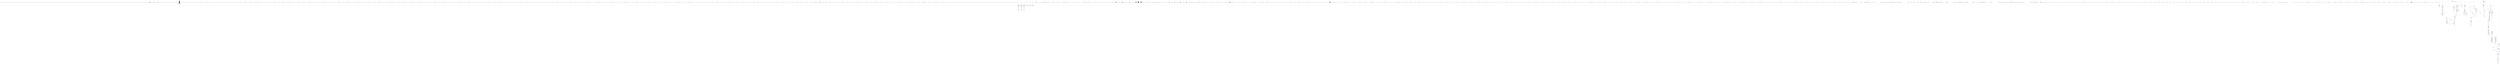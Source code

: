 digraph graph1113783787 {
	compound=true;
	edge[color=blue];
	node1824819735[label="typedef long unsigned int size_t;"];
	node936000680[label="typedef __builtin_va_list __gnuc_va_list;"];
	node1375111241[label="typedef unsigned char __u_char;"];
	node1944186064[label="typedef unsigned short int __u_short;"];
	node128736076[label="typedef unsigned int __u_int;"];
	node721704146[label="typedef unsigned long int __u_long;"];
	node1757252775[label="typedef signed char __int8_t;"];
	node53688719[label="typedef unsigned char __uint8_t;"];
	node925976643[label="typedef signed short int __int16_t;"];
	node1277490082[label="typedef unsigned short int __uint16_t;"];
	node1525320084[label="typedef signed int __int32_t;"];
	node1075708596[label="typedef unsigned int __uint32_t;"];
	node88286953[label="typedef signed long int __int64_t;"];
	node934288610[label="typedef unsigned long int __uint64_t;"];
	node2079332573[label="typedef __int8_t __int_least8_t;"];
	node113202956[label="typedef __uint8_t __uint_least8_t;"];
	node1214368937[label="typedef __int16_t __int_least16_t;"];
	node1803756881[label="typedef __uint16_t __uint_least16_t;"];
	node345099628[label="typedef __int32_t __int_least32_t;"];
	node129572255[label="typedef __uint32_t __uint_least32_t;"];
	node1694723725[label="typedef __int64_t __int_least64_t;"];
	node1567010362[label="typedef __uint64_t __uint_least64_t;"];
	node1599488589[label="typedef long int __quad_t;"];
	node529832633[label="typedef unsigned long int __u_quad_t;"];
	node1129796171[label="typedef long int __intmax_t;"];
	node2112049264[label="typedef unsigned long int __uintmax_t;"];
	node106095429[label="typedef unsigned long int __dev_t;"];
	node558984328[label="typedef unsigned int __uid_t;"];
	node202149782[label="typedef unsigned int __gid_t;"];
	node134708375[label="typedef unsigned long int __ino_t;"];
	node71208732[label="typedef unsigned long int __ino64_t;"];
	node1731526546[label="typedef unsigned int __mode_t;"];
	node1373172466[label="typedef unsigned long int __nlink_t;"];
	node1138992016[label="typedef long int __off_t;"];
	node1568841456[label="typedef long int __off64_t;"];
	node280960713[label="typedef int __pid_t;"];
	node1231875515[label="struct stUn_ivp0 {
    int __val[2];
} ;"];
	node1129874021[label="typedef struct stUn_ivp0 __fsid_t;"];
	node1877964230[label="typedef long int __clock_t;"];
	node478113430[label="typedef unsigned long int __rlim_t;"];
	node1671214984[label="typedef unsigned long int __rlim64_t;"];
	node1507885816[label="typedef unsigned int __id_t;"];
	node1720332964[label="typedef long int __time_t;"];
	node1686232293[label="typedef unsigned int __useconds_t;"];
	node1458334048[label="typedef long int __suseconds_t;"];
	node1289213409[label="typedef long int __suseconds64_t;"];
	node58353615[label="typedef int __daddr_t;"];
	node929757060[label="typedef int __key_t;"];
	node1282128509[label="typedef int __clockid_t;"];
	node1325077489[label="typedef void *__timer_t;"];
	node25630139[label="typedef long int __blksize_t;"];
	node1662549347[label="typedef long int __blkcnt_t;"];
	node1830261066[label="typedef long int __blkcnt64_t;"];
	node244788961[label="typedef unsigned long int __fsblkcnt_t;"];
	node679681385[label="typedef unsigned long int __fsblkcnt64_t;"];
	node469391891[label="typedef unsigned long int __fsfilcnt_t;"];
	node249736858[label="typedef unsigned long int __fsfilcnt64_t;"];
	node761923430[label="typedef long int __fsword_t;"];
	node1856759576[label="typedef long int __ssize_t;"];
	node914930347[label="typedef long int __syscall_slong_t;"];
	node138733165[label="typedef unsigned long int __syscall_ulong_t;"];
	node249483336[label="typedef __off64_t __loff_t;"];
	node2112036973[label="typedef char *__caddr_t;"];
	node202453803[label="typedef long int __intptr_t;"];
	node2137741298[label="typedef unsigned int __socklen_t;"];
	node688239976[label="typedef int __sig_atomic_t;"];
	node2061164686[label="struct stUn_ivp2 {
    int __count;
    union stUn_ivp1 {
        unsigned int __wch;
        char __wchb[4];
    } __value;
} ;"];
	node615439557[label="typedef struct stUn_ivp2 __mbstate_t;"];
	node942494874[label="struct _G_fpos_t {
    __off_t __pos;
    __mbstate_t __state;
} ;"];
	node114109618[label="typedef struct _G_fpos_t __fpos_t;"];
	node1354725727[label="struct _G_fpos64_t {
    __off64_t __pos;
    __mbstate_t __state;
} ;"];
	node2067426965[label="typedef struct _G_fpos64_t __fpos64_t;"];
	node1967134222[label="struct _IO_FILE ;"];
	node1637186972[label="typedef struct _IO_FILE __FILE;"];
	node111965547[label="struct _IO_FILE ;"];
	node1131765295[label="typedef struct _IO_FILE FILE;"];
	node1409499930[label="struct _IO_FILE ;"];
	node53825896[label="struct _IO_marker ;"];
	node674998841[label="struct _IO_codecvt ;"];
	node30527460[label="struct _IO_wide_data ;"];
	node342191077[label="typedef void _IO_lock_t;"];
	node1430053704[label="struct _IO_FILE {
    int _flags;
    char *_IO_read_ptr;
    char *_IO_read_end;
    char *_IO_read_base;
    char *_IO_write_base;
    char *_IO_write_ptr;
    char *_IO_write_end;
    char *_IO_buf_base;
    char *_IO_buf_end;
    char *_IO_save_base;
    char *_IO_backup_base;
    char *_IO_save_end;
    struct _IO_marker *_markers;
    struct _IO_FILE *_chain;
    int _fileno;
    int _flags2;
    __off_t _old_offset;
    unsigned short _cur_column;
    signed char _vtable_offset;
    char _shortbuf[1];
    _IO_lock_t *_lock;
    __off64_t _offset;
    struct _IO_codecvt *_codecvt;
    struct _IO_wide_data *_wide_data;
    struct _IO_FILE *_freeres_list;
    void *_freeres_buf;
    size_t __pad5;
    int _mode;
    char _unused2[15 * sizeof(int) - 4 * sizeof(void *) - sizeof(size_t)];
} ;"];
	node389701549[label="typedef __gnuc_va_list va_list;"];
	node987586071[label="typedef __off_t off_t;"];
	node216197799[label="typedef __ssize_t ssize_t;"];
	node893734010[label="typedef __fpos_t fpos_t;"];
	node1621525516[label="extern FILE *stdin;"];
	node1277946450[label="extern FILE *stdout;"];
	node1366040798[label="extern FILE *stderr;"];
	node1289092166[label="extern int remove(const char *__filename);"];
	node559087077[label="const char *__filename"];
	node1077938655[label="extern int rename(const char *__old, const char *__new);"];
	node2087313889[label="const char *__old"];
	node232681351[label="const char *__new"];
	node1975492199[label="extern int renameat(int __oldfd, const char *__old , int __newfd , const char *__new);"];
	node1563607495[label="int __oldfd"];
	node1336922750[label="const char *__old"];
	node619804661[label="int __newfd"];
	node154128529[label="const char *__new"];
	node936045786[label="extern int fclose(FILE *__stream);"];
	node2018719292[label="FILE *__stream"];
	node354051480[label="extern FILE *tmpfile(void );"];
	node2050024203[label="void "];
	node645323114[label="extern char *tmpnam(char [20]);"];
	node731332919[label="char [20]"];
	node1813742285[label="extern char *tmpnam_r(char __s[20]);"];
	node1567135053[label="char __s[20]"];
	node630313530[label="extern char *tempnam(const char *__dir, const char *__pfx);"];
	node256167987[label="const char *__dir"];
	node1367775958[label="const char *__pfx"];
	node427645575[label="extern int fflush(FILE *__stream);"];
	node1933551964[label="FILE *__stream"];
	node378838522[label="extern int fflush_unlocked(FILE *__stream);"];
	node265722243[label="FILE *__stream"];
	node1445443819[label="extern FILE *fopen(const char *__restrict __filename, const char *__restrict __modes);"];
	node844185066[label="const char *__restrict __filename"];
	node1105700164[label="const char *__restrict __modes"];
	node884858691[label="extern FILE *freopen(const char *__restrict __filename, const char *__restrict __modes , FILE *__restrict __stream);"];
	node1799049015[label="const char *__restrict __filename"];
	node1219102739[label="const char *__restrict __modes"];
	node1551109210[label="FILE *__restrict __stream"];
	node1881996254[label="extern FILE *fdopen(int __fd, const char *__modes);"];
	node429393578[label="int __fd"];
	node1974325564[label="const char *__modes"];
	node1931348991[label="extern FILE *fmemopen(void *__s, size_t __len , const char *__modes);"];
	node1915435938[label="void *__s"];
	node1094732450[label="size_t __len"];
	node18392277[label="const char *__modes"];
	node29271984[label="extern FILE *open_memstream(char **__bufloc, size_t *__sizeloc);"];
	node1289280305[label="char **__bufloc"];
	node2020883928[label="size_t *__sizeloc"];
	node1247492326[label="extern void setbuf(FILE *__restrict __stream, char *__restrict __buf);"];
	node1633439396[label="FILE *__restrict __stream"];
	node2063161693[label="char *__restrict __buf"];
	node310426339[label="extern int setvbuf(FILE *__restrict __stream, char *__restrict __buf , int __modes , size_t __n);"];
	node1351568309[label="FILE *__restrict __stream"];
	node1000719581[label="char *__restrict __buf"];
	node956934228[label="int __modes"];
	node304088688[label="size_t __n"];
	node1995273587[label="extern void setbuffer(FILE *__restrict __stream, char *__restrict __buf , size_t __size);"];
	node717874492[label="FILE *__restrict __stream"];
	node1982652230[label="char *__restrict __buf"];
	node222122132[label="size_t __size"];
	node812012641[label="extern void setlinebuf(FILE *__stream);"];
	node1918393987[label="FILE *__stream"];
	node1343796587[label="extern int fprintf(FILE *__restrict __stream, const char *__restrict __format, ...);"];
	node1892560818[label="FILE *__restrict __stream"];
	node709955086[label="const char *__restrict __format"];
	node1254157669[label="extern int printf(const char *__restrict __format, ...);"];
	node1173897563[label="const char *__restrict __format"];
	node1032575105[label="extern int sprintf(char *__restrict __s, const char *__restrict __format, ...);"];
	node271696288[label="char *__restrict __s"];
	node1904923558[label="const char *__restrict __format"];
	node1371539709[label="extern int vfprintf(FILE *__restrict __s, const char *__restrict __format , __gnuc_va_list __arg);"];
	node1407280813[label="FILE *__restrict __s"];
	node2046959433[label="const char *__restrict __format"];
	node1359003971[label="__gnuc_va_list __arg"];
	node1789767826[label="extern int vprintf(const char *__restrict __format, __gnuc_va_list __arg);"];
	node448945595[label="const char *__restrict __format"];
	node1120735174[label="__gnuc_va_list __arg"];
	node287560801[label="extern int vsprintf(char *__restrict __s, const char *__restrict __format , __gnuc_va_list __arg);"];
	node275885692[label="char *__restrict __s"];
	node218691674[label="const char *__restrict __format"];
	node1113560279[label="__gnuc_va_list __arg"];
	node1658589699[label="extern int snprintf(char *__restrict __s, size_t __maxlen , const char *__restrict __format, ...);"];
	node2089341007[label="char *__restrict __s"];
	node1731814517[label="size_t __maxlen"];
	node1704329166[label="const char *__restrict __format"];
	node93793850[label="extern int vsnprintf(char *__restrict __s, size_t __maxlen , const char *__restrict __format , __gnuc_va_list __arg);"];
	node414471424[label="char *__restrict __s"];
	node63622279[label="size_t __maxlen"];
	node178664422[label="const char *__restrict __format"];
	node974028681[label="__gnuc_va_list __arg"];
	node79685693[label="extern int vdprintf(int __fd, const char *__restrict __fmt , __gnuc_va_list __arg);"];
	node1291752852[label="int __fd"];
	node1594663017[label="const char *__restrict __fmt"];
	node1571834834[label="__gnuc_va_list __arg"];
	node998988608[label="extern int dprintf(int __fd, const char *__restrict __fmt, ...);"];
	node20888781[label="int __fd"];
	node1581036942[label="const char *__restrict __fmt"];
	node2106619466[label="extern int fscanf(FILE *__restrict __stream, const char *__restrict __format, ...);"];
	node140008669[label="FILE *__restrict __stream"];
	node54411368[label="const char *__restrict __format"];
	node69566726[label="extern int scanf(const char *__restrict __format, ...);"];
	node2034549539[label="const char *__restrict __format"];
	node1405357782[label="extern int sscanf(const char *__restrict __s, const char *__restrict __format, ...);"];
	node1360472392[label="const char *__restrict __s"];
	node1122980374[label="const char *__restrict __format"];
	node1693662702[label="extern int fscanf(FILE *__restrict __stream, const char *__restrict __format, ...);"];
	node406173571[label="FILE *__restrict __stream"];
	node1694262384[label="const char *__restrict __format"];
	node958468958[label="extern int scanf(const char *__restrict __format, ...);"];
	node1553886613[label="const char *__restrict __format"];
	node1557557661[label="extern int sscanf(const char *__restrict __s, const char *__restrict __format, ...);"];
	node1629774089[label="const char *__restrict __s"];
	node1425617516[label="const char *__restrict __format"];
	node148337038[label="extern int vfscanf(FILE *__restrict __s, const char *__restrict __format , __gnuc_va_list __arg);"];
	node1549563980[label="FILE *__restrict __s"];
	node1391983205[label="const char *__restrict __format"];
	node130326586[label="__gnuc_va_list __arg"];
	node25322613[label="extern int vscanf(const char *__restrict __format, __gnuc_va_list __arg);"];
	node1028695001[label="const char *__restrict __format"];
	node1000469870[label="__gnuc_va_list __arg"];
	node348102608[label="extern int vsscanf(const char *__restrict __s, const char *__restrict __format , __gnuc_va_list __arg);"];
	node839624607[label="const char *__restrict __s"];
	node1464835638[label="const char *__restrict __format"];
	node2096524537[label="__gnuc_va_list __arg"];
	node504731877[label="extern int vfscanf(FILE *__restrict __s, const char *__restrict __format , __gnuc_va_list __arg);"];
	node1111968536[label="FILE *__restrict __s"];
	node2036744878[label="const char *__restrict __format"];
	node292227890[label="__gnuc_va_list __arg"];
	node1884806106[label="extern int vscanf(const char *__restrict __format, __gnuc_va_list __arg);"];
	node382329720[label="const char *__restrict __format"];
	node1198167820[label="__gnuc_va_list __arg"];
	node1076882309[label="extern int vsscanf(const char *__restrict __s, const char *__restrict __format , __gnuc_va_list __arg);"];
	node1215157782[label="const char *__restrict __s"];
	node1856885570[label="const char *__restrict __format"];
	node974630100[label="__gnuc_va_list __arg"];
	node2142582414[label="extern int fgetc(FILE *__stream);"];
	node1527084496[label="FILE *__stream"];
	node2101604809[label="extern int getc(FILE *__stream);"];
	node149474995[label="FILE *__stream"];
	node1137350304[label="extern int getchar(void );"];
	node1395566699[label="void "];
	node2074077713[label="extern int getc_unlocked(FILE *__stream);"];
	node1712524347[label="FILE *__stream"];
	node581639050[label="extern int getchar_unlocked(void );"];
	node919456480[label="void "];
	node243860881[label="extern int fgetc_unlocked(FILE *__stream);"];
	node1819508699[label="FILE *__stream"];
	node487553999[label="extern int fputc(int __c, FILE *__stream);"];
	node1466225697[label="int __c"];
	node201662949[label="FILE *__stream"];
	node1755926104[label="extern int putc(int __c, FILE *__stream);"];
	node1072016755[label="int __c"];
	node892609277[label="FILE *__stream"];
	node571497590[label="extern int putchar(int __c);"];
	node1148535790[label="int __c"];
	node1427067435[label="extern int fputc_unlocked(int __c, FILE *__stream);"];
	node1846735756[label="int __c"];
	node1661745907[label="FILE *__stream"];
	node78384457[label="extern int putc_unlocked(int __c, FILE *__stream);"];
	node1578732608[label="int __c"];
	node41772135[label="FILE *__stream"];
	node996963339[label="extern int putchar_unlocked(int __c);"];
	node1772874516[label="int __c"];
	node915608656[label="extern int getw(FILE *__stream);"];
	node787610762[label="FILE *__stream"];
	node1736189984[label="extern int putw(int __w, FILE *__stream);"];
	node1551430742[label="int __w"];
	node926174513[label="FILE *__stream"];
	node1632648448[label="extern char *fgets(char *__restrict __s, int __n , FILE *__restrict __stream);"];
	node1049618395[label="char *__restrict __s"];
	node1230994596[label="int __n"];
	node533202047[label="FILE *__restrict __stream"];
	node2144211049[label="extern __ssize_t __getdelim(char **__restrict __lineptr, size_t *__restrict __n , int __delimiter , FILE *__restrict __stream);"];
	node933297292[label="char **__restrict __lineptr"];
	node1946122836[label="size_t *__restrict __n"];
	node102849021[label="int __delimiter"];
	node1424392446[label="FILE *__restrict __stream"];
	node1883133460[label="extern __ssize_t getdelim(char **__restrict __lineptr, size_t *__restrict __n , int __delimiter , FILE *__restrict __stream);"];
	node1876767618[label="char **__restrict __lineptr"];
	node1753609207[label="size_t *__restrict __n"];
	node1925300085[label="int __delimiter"];
	node1214276218[label="FILE *__restrict __stream"];
	node206169140[label="extern __ssize_t getline(char **__restrict __lineptr, size_t *__restrict __n , FILE *__restrict __stream);"];
	node819330075[label="char **__restrict __lineptr"];
	node1429209032[label="size_t *__restrict __n"];
	node484079038[label="FILE *__restrict __stream"];
	node1149922560[label="extern int fputs(const char *__restrict __s, FILE *__restrict __stream);"];
	node1783594007[label="const char *__restrict __s"];
	node316436523[label="FILE *__restrict __stream"];
	node848019559[label="extern int puts(const char *__s);"];
	node1114748744[label="const char *__s"];
	node77117079[label="extern int ungetc(int __c, FILE *__stream);"];
	node1896452019[label="int __c"];
	node785140711[label="FILE *__stream"];
	node1894301721[label="extern size_t fread(void *__restrict __ptr, size_t __size , size_t __n , FILE *__restrict __stream);"];
	node1911830487[label="void *__restrict __ptr"];
	node2119380781[label="size_t __size"];
	node662786209[label="size_t __n"];
	node1384421718[label="FILE *__restrict __stream"];
	node1295679363[label="extern size_t fwrite(const void *__restrict __ptr, size_t __size , size_t __n , FILE *__restrict __s);"];
	node802730113[label="const void *__restrict __ptr"];
	node2006206648[label="size_t __size"];
	node504760990[label="size_t __n"];
	node555984412[label="FILE *__restrict __s"];
	node1952221700[label="extern size_t fread_unlocked(void *__restrict __ptr, size_t __size , size_t __n , FILE *__restrict __stream);"];
	node237869347[label="void *__restrict __ptr"];
	node871662667[label="size_t __size"];
	node2085646490[label="size_t __n"];
	node275701220[label="FILE *__restrict __stream"];
	node715038783[label="extern size_t fwrite_unlocked(const void *__restrict __ptr, size_t __size , size_t __n , FILE *__restrict __stream);"];
	node211984447[label="const void *__restrict __ptr"];
	node2085248754[label="size_t __size"];
	node1722484876[label="size_t __n"];
	node1254073087[label="FILE *__restrict __stream"];
	node595518177[label="extern int fseek(FILE *__stream, long int __off , int __whence);"];
	node1389638849[label="FILE *__stream"];
	node1916822932[label="long int __off"];
	node1174737513[label="int __whence"];
	node1995366577[label="extern long int ftell(FILE *__stream);"];
	node747024618[label="FILE *__stream"];
	node1167477662[label="extern void rewind(FILE *__stream);"];
	node666363491[label="FILE *__stream"];
	node148647961[label="extern int fseeko(FILE *__stream, __off_t __off , int __whence);"];
	node1530563562[label="FILE *__stream"];
	node1617891184[label="__off_t __off"];
	node1821783147[label="int __whence"];
	node1954484020[label="extern __off_t ftello(FILE *__stream);"];
	node661943548[label="FILE *__stream"];
	node1241594659[label="extern int fgetpos(FILE *__restrict __stream, fpos_t *__restrict __pos);"];
	node522410506[label="FILE *__restrict __stream"];
	node423572230[label="fpos_t *__restrict __pos"];
	node1331428298[label="extern int fsetpos(FILE *__stream, const fpos_t *__pos);"];
	node534598935[label="FILE *__stream"];
	node1529536070[label="const fpos_t *__pos"];
	node267494816[label="extern void clearerr(FILE *__stream);"];
	node1094923568[label="FILE *__stream"];
	node1255012071[label="extern int feof(FILE *__stream);"];
	node1696621151[label="FILE *__stream"];
	node837409103[label="extern int ferror(FILE *__stream);"];
	node830710652[label="FILE *__stream"];
	node465556527[label="extern void clearerr_unlocked(FILE *__stream);"];
	node1429212051[label="FILE *__stream"];
	node1325038895[label="extern int feof_unlocked(FILE *__stream);"];
	node1763768885[label="FILE *__stream"];
	node731626152[label="extern int ferror_unlocked(FILE *__stream);"];
	node161573617[label="FILE *__stream"];
	node2137681222[label="extern void perror(const char *__s);"];
	node2092141162[label="const char *__s"];
	node2067323681[label="extern int fileno(FILE *__stream);"];
	node733673859[label="FILE *__stream"];
	node771996532[label="extern int fileno_unlocked(FILE *__stream);"];
	node1821576830[label="FILE *__stream"];
	node1781593777[label="extern int pclose(FILE *__stream);"];
	node783927213[label="FILE *__stream"];
	node1181534785[label="extern FILE *popen(const char *__command, const char *__modes);"];
	node617504076[label="const char *__command"];
	node1045343603[label="const char *__modes"];
	node64746428[label="extern char *ctermid(char *__s);"];
	node403937859[label="char *__s"];
	node1684921376[label="extern void flockfile(FILE *__stream);"];
	node1068809905[label="FILE *__stream"];
	node739078297[label="extern int ftrylockfile(FILE *__stream);"];
	node1759240741[label="FILE *__stream"];
	node1332873101[label="extern void funlockfile(FILE *__stream);"];
	node1298670487[label="FILE *__stream"];
	node754346482[label="extern int __uflow(FILE *);"];
	node1547714604[label="FILE *"];
	node1315483358[label="extern int __overflow(FILE *, int );"];
	node2142914862[label="FILE *"];
	node179497095[label="int "];
	node891268602[label="typedef int wchar_t;"];
	node904396018[label="struct stUn_ivp3 {
    int quot;
    int rem;
} ;"];
	node878535710[label="typedef struct stUn_ivp3 div_t;"];
	node274521953[label="struct stUn_ivp4 {
    long int quot;
    long int rem;
} ;"];
	node1944468301[label="typedef struct stUn_ivp4 ldiv_t;"];
	node1467974048[label="__extension__ struct stUn_ivp5 {
    long long int quot;
    long long int rem;
} ;"];
	node1050165504[label="__extension__ typedef struct stUn_ivp5 lldiv_t;"];
	node1254161863[label="extern size_t __ctype_get_mb_cur_max(void );"];
	node105784446[label="void "];
	node1464746372[label="extern double atof(const char *__nptr);"];
	node815903405[label="const char *__nptr"];
	node689251057[label="extern int atoi(const char *__nptr);"];
	node416322179[label="const char *__nptr"];
	node1637577782[label="extern long int atol(const char *__nptr);"];
	node1836569193[label="const char *__nptr"];
	node1394960202[label="__extension__ extern long long int atoll(const char *__nptr);"];
	node181814414[label="const char *__nptr"];
	node411802142[label="extern double strtod(const char *__restrict __nptr, char **__restrict __endptr);"];
	node157567214[label="const char *__restrict __nptr"];
	node917379055[label="char **__restrict __endptr"];
	node1446762148[label="extern float strtof(const char *__restrict __nptr, char **__restrict __endptr);"];
	node423377692[label="const char *__restrict __nptr"];
	node144699459[label="char **__restrict __endptr"];
	node906065973[label="extern long double strtold(const char *__restrict __nptr, char **__restrict __endptr);"];
	node400867034[label="const char *__restrict __nptr"];
	node950954487[label="char **__restrict __endptr"];
	node653766932[label="extern long int strtol(const char *__restrict __nptr, char **__restrict __endptr , int __base);"];
	node932325687[label="const char *__restrict __nptr"];
	node806609384[label="char **__restrict __endptr"];
	node1916766608[label="int __base"];
	node209524543[label="extern unsigned long int strtoul(const char *__restrict __nptr, char **__restrict __endptr , int __base);"];
	node205010614[label="const char *__restrict __nptr"];
	node1757653560[label="char **__restrict __endptr"];
	node1501084178[label="int __base"];
	node1323418266[label="__extension__ extern long long int strtoq(const char *__restrict __nptr, char **__restrict __endptr , int __base);"];
	node511154139[label="const char *__restrict __nptr"];
	node320192254[label="char **__restrict __endptr"];
	node334563687[label="int __base"];
	node1404582039[label="__extension__ extern unsigned long long int strtouq(const char *__restrict __nptr, char **__restrict __endptr , int __base);"];
	node1436718473[label="const char *__restrict __nptr"];
	node1048559742[label="char **__restrict __endptr"];
	node140222364[label="int __base"];
	node1153269540[label="__extension__ extern long long int strtoll(const char *__restrict __nptr, char **__restrict __endptr , int __base);"];
	node975733206[label="const char *__restrict __nptr"];
	node1342613143[label="char **__restrict __endptr"];
	node1270236380[label="int __base"];
	node234223191[label="__extension__ extern unsigned long long int strtoull(const char *__restrict __nptr, char **__restrict __endptr , int __base);"];
	node1009677262[label="const char *__restrict __nptr"];
	node1814705071[label="char **__restrict __endptr"];
	node590399893[label="int __base"];
	node223198004[label="extern char *l64a(long int __n);"];
	node634942227[label="long int __n"];
	node1152160962[label="extern long int a64l(const char *__s);"];
	node1992478722[label="const char *__s"];
	node2140662115[label="typedef __u_char u_char;"];
	node361542922[label="typedef __u_short u_short;"];
	node354753730[label="typedef __u_int u_int;"];
	node953949264[label="typedef __u_long u_long;"];
	node2038211362[label="typedef __quad_t quad_t;"];
	node213819615[label="typedef __u_quad_t u_quad_t;"];
	node914864188[label="typedef __fsid_t fsid_t;"];
	node612189364[label="typedef __loff_t loff_t;"];
	node81745089[label="typedef __ino_t ino_t;"];
	node2142908670[label="typedef __dev_t dev_t;"];
	node2118892964[label="typedef __gid_t gid_t;"];
	node1859848511[label="typedef __mode_t mode_t;"];
	node152177845[label="typedef __nlink_t nlink_t;"];
	node370543159[label="typedef __uid_t uid_t;"];
	node1998990961[label="typedef __pid_t pid_t;"];
	node788557535[label="typedef __id_t id_t;"];
	node1008662534[label="typedef __daddr_t daddr_t;"];
	node1217159306[label="typedef __caddr_t caddr_t;"];
	node516952715[label="typedef __key_t key_t;"];
	node1612491156[label="typedef __clock_t clock_t;"];
	node1827558114[label="typedef __clockid_t clockid_t;"];
	node1440986701[label="typedef __time_t time_t;"];
	node1303448479[label="typedef __timer_t timer_t;"];
	node1970307376[label="typedef unsigned long int ulong;"];
	node1676155590[label="typedef unsigned short int ushort;"];
	node641306471[label="typedef unsigned int uint;"];
	node352580660[label="typedef __int8_t int8_t;"];
	node1501477292[label="typedef __int16_t int16_t;"];
	node1057444272[label="typedef __int32_t int32_t;"];
	node816870841[label="typedef __int64_t int64_t;"];
	node259484490[label="typedef __uint8_t u_int8_t;"];
	node2050668346[label="typedef __uint16_t u_int16_t;"];
	node2114163679[label="typedef __uint32_t u_int32_t;"];
	node1942990808[label="typedef __uint64_t u_int64_t;"];
	node611874803[label="typedef int register_t;"];
	subgraph cluster831025968 {
		compound=true;
		style=dotted;
		label="__bswap_16()";
		node1699908559[label="B_FuDe", shape="triangle"];
		node2075455645[label="E_FuDe", shape="invtriangle"];
		node984522383[label="__uint16_t __bsx"];
		subgraph cluster1852753695 {
			compound=true;
			style=dotted;
			label="CompoundStatement";
			node507017588[label="B_CoSt", shape="triangle"];
			node706986081[label="E_CoSt", shape="invtriangle"];
			node1536992552[label="unsigned short int _imopVarPre21;"];
			subgraph cluster1962781165 {
				compound=true;
				style=dotted;
				label="CallStatement";
				node715117698[label="B_CaSt", shape="triangle"];
				node2091004319[label="E_CaSt", shape="invtriangle"];
				node6634074[label="__bsx"];
				node1294054661[label="_imopVarPre21"];
			}
			node1901371976[label="return _imopVarPre21;"];
		}
	}
	subgraph cluster1597751577 {
		compound=true;
		style=dotted;
		label="__bswap_32()";
		node463272985[label="B_FuDe", shape="triangle"];
		node1985832925[label="E_FuDe", shape="invtriangle"];
		node493801605[label="__uint32_t __bsx"];
		subgraph cluster345144532 {
			compound=true;
			style=dotted;
			label="CompoundStatement";
			node1511025446[label="B_CoSt", shape="triangle"];
			node1146980236[label="E_CoSt", shape="invtriangle"];
			node320198928[label="unsigned int _imopVarPre97;"];
			subgraph cluster815017812 {
				compound=true;
				style=dotted;
				label="CallStatement";
				node299194277[label="B_CaSt", shape="triangle"];
				node1437978127[label="E_CaSt", shape="invtriangle"];
				node1694924087[label="__bsx"];
				node1328154889[label="_imopVarPre97"];
			}
			node673004775[label="return _imopVarPre97;"];
		}
	}
	subgraph cluster1327408227 {
		compound=true;
		style=dotted;
		label="__bswap_64()";
		node61227510[label="B_FuDe", shape="triangle"];
		node1716025107[label="E_FuDe", shape="invtriangle"];
		node1985894997[label="__uint64_t __bsx"];
		subgraph cluster2027198777 {
			compound=true;
			style=dotted;
			label="CompoundStatement";
			node569539509[label="B_CoSt", shape="triangle"];
			node774515463[label="E_CoSt", shape="invtriangle"];
			node1919747202[label="unsigned long int _imopVarPre98;"];
			subgraph cluster737096679 {
				compound=true;
				style=dotted;
				label="CallStatement";
				node1540460994[label="B_CaSt", shape="triangle"];
				node1367369816[label="E_CaSt", shape="invtriangle"];
				node1454357198[label="__bsx"];
				node1401226549[label="_imopVarPre98"];
			}
			node1174772595[label="return _imopVarPre98;"];
		}
	}
	subgraph cluster47701845 {
		compound=true;
		style=dotted;
		label="__uint16_identity()";
		node1733034446[label="B_FuDe", shape="triangle"];
		node1267443383[label="E_FuDe", shape="invtriangle"];
		node883716803[label="__uint16_t __x"];
		subgraph cluster697701797 {
			compound=true;
			style=dotted;
			label="CompoundStatement";
			node1000763518[label="B_CoSt", shape="triangle"];
			node1262516935[label="E_CoSt", shape="invtriangle"];
			node1723731570[label="return __x;"];
		}
	}
	subgraph cluster1089013300 {
		compound=true;
		style=dotted;
		label="__uint32_identity()";
		node2024971776[label="B_FuDe", shape="triangle"];
		node1547929493[label="E_FuDe", shape="invtriangle"];
		node691601680[label="__uint32_t __x"];
		subgraph cluster2061982630 {
			compound=true;
			style=dotted;
			label="CompoundStatement";
			node732633121[label="B_CoSt", shape="triangle"];
			node2137077755[label="E_CoSt", shape="invtriangle"];
			node18794137[label="return __x;"];
		}
	}
	subgraph cluster722299890 {
		compound=true;
		style=dotted;
		label="__uint64_identity()";
		node169206721[label="B_FuDe", shape="triangle"];
		node1187589415[label="E_FuDe", shape="invtriangle"];
		node336050495[label="__uint64_t __x"];
		subgraph cluster734142173 {
			compound=true;
			style=dotted;
			label="CompoundStatement";
			node899266536[label="B_CoSt", shape="triangle"];
			node677558982[label="E_CoSt", shape="invtriangle"];
			node789112531[label="return __x;"];
		}
	}
	node1485432471[label="struct stUn_ivp6 {
    unsigned long int __val[(1024 / (8 * sizeof(unsigned long int)))];
} ;"];
	node1612040005[label="typedef struct stUn_ivp6 __sigset_t;"];
	node1107168664[label="typedef __sigset_t sigset_t;"];
	node2056140241[label="struct timeval {
    __time_t tv_sec;
    __suseconds_t tv_usec;
} ;"];
	node626260944[label="struct timespec {
    __time_t tv_sec;
    __syscall_slong_t tv_nsec;
} ;"];
	node1600154294[label="typedef __suseconds_t suseconds_t;"];
	node1828883582[label="typedef long int __fd_mask;"];
	node1172991012[label="struct stUn_ivp7 {
    __fd_mask __fds_bits[1024 / (8 * (int) sizeof(__fd_mask))];
} ;"];
	node820458657[label="typedef struct stUn_ivp7 fd_set;"];
	node1842040624[label="typedef __fd_mask fd_mask;"];
	node1390694257[label="extern int select(int __nfds, fd_set *__restrict __readfds , fd_set *__restrict __writefds , fd_set *__restrict __exceptfds , struct timeval *__restrict __timeout);"];
	node1473375728[label="int __nfds"];
	node1329040766[label="fd_set *__restrict __readfds"];
	node1954139639[label="fd_set *__restrict __writefds"];
	node1779255272[label="fd_set *__restrict __exceptfds"];
	node1003603952[label="struct timeval *__restrict __timeout"];
	node1190042877[label="extern int pselect(int __nfds, fd_set *__restrict __readfds , fd_set *__restrict __writefds , fd_set *__restrict __exceptfds , const struct timespec *__restrict __timeout , const __sigset_t *__restrict __sigmask);"];
	node828093115[label="int __nfds"];
	node1242621531[label="fd_set *__restrict __readfds"];
	node1660302885[label="fd_set *__restrict __writefds"];
	node1213062781[label="fd_set *__restrict __exceptfds"];
	node330045015[label="const struct timespec *__restrict __timeout"];
	node959618433[label="const __sigset_t *__restrict __sigmask"];
	node1849933855[label="typedef __blksize_t blksize_t;"];
	node1343642221[label="typedef __blkcnt_t blkcnt_t;"];
	node380397539[label="typedef __fsblkcnt_t fsblkcnt_t;"];
	node1556251266[label="typedef __fsfilcnt_t fsfilcnt_t;"];
	node1701351424[label="union stUn_ivp9 {
    __extension__ unsigned long long int __value64;
    struct stUn_ivp8 {
        unsigned int __low;
        unsigned int __high;
    } __value32;
} ;"];
	node781975304[label="typedef union stUn_ivp9 __atomic_wide_counter;"];
	node1602076154[label="struct __pthread_internal_list {
    struct __pthread_internal_list *__prev;
    struct __pthread_internal_list *__next;
} ;"];
	node1378863496[label="typedef struct __pthread_internal_list __pthread_list_t;"];
	node639641166[label="struct __pthread_internal_slist {
    struct __pthread_internal_slist *__next;
} ;"];
	node374455656[label="typedef struct __pthread_internal_slist __pthread_slist_t;"];
	node294435622[label="struct __pthread_mutex_s {
    int __lock;
    unsigned int __count;
    int __owner;
    unsigned int __nusers;
    int __kind;
    short __spins;
    short __elision;
    __pthread_list_t __list;
} ;"];
	node709619278[label="struct __pthread_rwlock_arch_t {
    unsigned int __readers;
    unsigned int __writers;
    unsigned int __wrphase_futex;
    unsigned int __writers_futex;
    unsigned int __pad3;
    unsigned int __pad4;
    int __cur_writer;
    int __shared;
    signed char __rwelision;
    unsigned char __pad1[7];
    unsigned long int __pad2;
    unsigned int __flags;
} ;"];
	node2036762590[label="struct __pthread_cond_s {
    __atomic_wide_counter __wseq;
    __atomic_wide_counter __g1_start;
    unsigned int __g_refs[2];
    unsigned int __g_size[2];
    unsigned int __g1_orig_size;
    unsigned int __wrefs;
    unsigned int __g_signals[2];
} ;"];
	node958663331[label="typedef unsigned int __tss_t;"];
	node1379061441[label="typedef unsigned long int __thrd_t;"];
	node219913687[label="struct stUn_ivp10 {
    int __data;
} ;"];
	node45081187[label="typedef struct stUn_ivp10 __once_flag;"];
	node1636639121[label="typedef unsigned long int pthread_t;"];
	node1558825448[label="union stUn_ivp11 {
    char __size[4];
    int __align;
} ;"];
	node1414507009[label="typedef union stUn_ivp11 pthread_mutexattr_t;"];
	node1254593146[label="union stUn_ivp12 {
    char __size[4];
    int __align;
} ;"];
	node1612303947[label="typedef union stUn_ivp12 pthread_condattr_t;"];
	node907191821[label="typedef unsigned int pthread_key_t;"];
	node1420479431[label="typedef int pthread_once_t;"];
	node1740832605[label="union pthread_attr_t {
    char __size[56];
    long int __align;
} ;"];
	node833536074[label="typedef union pthread_attr_t pthread_attr_t;"];
	node518225018[label="union stUn_ivp13 {
    struct __pthread_mutex_s __data;
    char __size[40];
    long int __align;
} ;"];
	node704611578[label="typedef union stUn_ivp13 pthread_mutex_t;"];
	node875935448[label="union stUn_ivp14 {
    struct __pthread_cond_s __data;
    char __size[48];
    __extension__ long long int __align;
} ;"];
	node255640288[label="typedef union stUn_ivp14 pthread_cond_t;"];
	node1608992076[label="union stUn_ivp15 {
    struct __pthread_rwlock_arch_t __data;
    char __size[56];
    long int __align;
} ;"];
	node1140089371[label="typedef union stUn_ivp15 pthread_rwlock_t;"];
	node959786859[label="union stUn_ivp16 {
    char __size[8];
    long int __align;
} ;"];
	node200486719[label="typedef union stUn_ivp16 pthread_rwlockattr_t;"];
	node1173488516[label="typedef volatile int pthread_spinlock_t;"];
	node2126920602[label="union stUn_ivp17 {
    char __size[32];
    long int __align;
} ;"];
	node949032793[label="typedef union stUn_ivp17 pthread_barrier_t;"];
	node1473083361[label="union stUn_ivp18 {
    char __size[4];
    int __align;
} ;"];
	node1563981194[label="typedef union stUn_ivp18 pthread_barrierattr_t;"];
	node581959799[label="extern long int random(void );"];
	node781204585[label="void "];
	node137840913[label="extern void srandom(unsigned int __seed);"];
	node1769597368[label="unsigned int __seed"];
	node1778145283[label="extern char *initstate(unsigned int __seed, char *__statebuf , size_t __statelen);"];
	node1258662321[label="unsigned int __seed"];
	node280961413[label="char *__statebuf"];
	node77652925[label="size_t __statelen"];
	node1286005349[label="extern char *setstate(char *__statebuf);"];
	node1233278553[label="char *__statebuf"];
	node1211131239[label="struct random_data {
    int32_t *fptr;
    int32_t *rptr;
    int32_t *state;
    int rand_type;
    int rand_deg;
    int rand_sep;
    int32_t *end_ptr;
} ;"];
	node204540579[label="extern int random_r(struct random_data *__restrict __buf, int32_t *__restrict __result);"];
	node901681944[label="struct random_data *__restrict __buf"];
	node1653582058[label="int32_t *__restrict __result"];
	node429214117[label="extern int srandom_r(unsigned int __seed, struct random_data *__buf);"];
	node2069560805[label="unsigned int __seed"];
	node583688161[label="struct random_data *__buf"];
	node1314951773[label="extern int initstate_r(unsigned int __seed, char *__restrict __statebuf , size_t __statelen , struct random_data *__restrict __buf);"];
	node1384201124[label="unsigned int __seed"];
	node370296980[label="char *__restrict __statebuf"];
	node685845445[label="size_t __statelen"];
	node602679582[label="struct random_data *__restrict __buf"];
	node549220173[label="extern int setstate_r(char *__restrict __statebuf, struct random_data *__restrict __buf);"];
	node712956349[label="char *__restrict __statebuf"];
	node80414795[label="struct random_data *__restrict __buf"];
	node190094410[label="extern int rand(void );"];
	node2046584401[label="void "];
	node2112780564[label="extern void srand(unsigned int __seed);"];
	node2042224589[label="unsigned int __seed"];
	node1680018756[label="extern int rand_r(unsigned int *__seed);"];
	node1310719572[label="unsigned int *__seed"];
	node754529795[label="extern double drand48(void );"];
	node1415411502[label="void "];
	node1344969520[label="extern double erand48(unsigned short int __xsubi[3]);"];
	node636913877[label="unsigned short int __xsubi[3]"];
	node82112153[label="extern long int lrand48(void );"];
	node2102999996[label="void "];
	node2042213928[label="extern long int nrand48(unsigned short int __xsubi[3]);"];
	node1030806200[label="unsigned short int __xsubi[3]"];
	node741827271[label="extern long int mrand48(void );"];
	node2038809391[label="void "];
	node256973454[label="extern long int jrand48(unsigned short int __xsubi[3]);"];
	node147609090[label="unsigned short int __xsubi[3]"];
	node812916379[label="extern void srand48(long int __seedval);"];
	node2136711615[label="long int __seedval"];
	node675675410[label="extern unsigned short int *seed48(unsigned short int __seed16v[3]);"];
	node2113658110[label="unsigned short int __seed16v[3]"];
	node988705496[label="extern void lcong48(unsigned short int __param[7]);"];
	node588163459[label="unsigned short int __param[7]"];
	node648990513[label="struct drand48_data {
    unsigned short int __x[3];
    unsigned short int __old_x[3];
    unsigned short int __c;
    unsigned short int __init;
    __extension__ unsigned long long int __a;
} ;"];
	node1276979731[label="extern int drand48_r(struct drand48_data *__restrict __buffer, double *__restrict __result);"];
	node2099220587[label="struct drand48_data *__restrict __buffer"];
	node366105156[label="double *__restrict __result"];
	node1687079412[label="extern int erand48_r(unsigned short int __xsubi[3], struct drand48_data *__restrict __buffer , double *__restrict __result);"];
	node268518489[label="unsigned short int __xsubi[3]"];
	node365067109[label="struct drand48_data *__restrict __buffer"];
	node741295977[label="double *__restrict __result"];
	node1444911151[label="extern int lrand48_r(struct drand48_data *__restrict __buffer, long int *__restrict __result);"];
	node1358673514[label="struct drand48_data *__restrict __buffer"];
	node477222660[label="long int *__restrict __result"];
	node641009714[label="extern int nrand48_r(unsigned short int __xsubi[3], struct drand48_data *__restrict __buffer , long int *__restrict __result);"];
	node541368603[label="unsigned short int __xsubi[3]"];
	node443454475[label="struct drand48_data *__restrict __buffer"];
	node222663848[label="long int *__restrict __result"];
	node322860937[label="extern int mrand48_r(struct drand48_data *__restrict __buffer, long int *__restrict __result);"];
	node1040698559[label="struct drand48_data *__restrict __buffer"];
	node569644435[label="long int *__restrict __result"];
	node1541743053[label="extern int jrand48_r(unsigned short int __xsubi[3], struct drand48_data *__restrict __buffer , long int *__restrict __result);"];
	node1623772230[label="unsigned short int __xsubi[3]"];
	node1433951975[label="struct drand48_data *__restrict __buffer"];
	node1403182066[label="long int *__restrict __result"];
	node307322212[label="extern int srand48_r(long int __seedval, struct drand48_data *__buffer);"];
	node1921838990[label="long int __seedval"];
	node7318052[label="struct drand48_data *__buffer"];
	node144721022[label="extern int seed48_r(unsigned short int __seed16v[3], struct drand48_data *__buffer);"];
	node227036826[label="unsigned short int __seed16v[3]"];
	node1910946496[label="struct drand48_data *__buffer"];
	node1310916032[label="extern int lcong48_r(unsigned short int __param[7], struct drand48_data *__buffer);"];
	node1903221272[label="unsigned short int __param[7]"];
	node695815925[label="struct drand48_data *__buffer"];
	node1020186625[label="extern void *malloc(size_t __size);"];
	node1973191571[label="size_t __size"];
	node1648216409[label="extern void *calloc(size_t __nmemb, size_t __size);"];
	node813476167[label="size_t __nmemb"];
	node2038061873[label="size_t __size"];
	node1419792046[label="extern void *realloc(void *__ptr, size_t __size);"];
	node1351697772[label="void *__ptr"];
	node911923092[label="size_t __size"];
	node1156854747[label="extern void free(void *__ptr);"];
	node1728183846[label="void *__ptr"];
	node1016912176[label="extern void *reallocarray(void *__ptr, size_t __nmemb , size_t __size);"];
	node1728183283[label="void *__ptr"];
	node50980980[label="size_t __nmemb"];
	node307661585[label="size_t __size"];
	node435629586[label="extern void *reallocarray(void *__ptr, size_t __nmemb , size_t __size);"];
	node1713853627[label="void *__ptr"];
	node2041835974[label="size_t __nmemb"];
	node2132108188[label="size_t __size"];
	node1626784072[label="extern void *alloca(size_t __size);"];
	node1684465049[label="size_t __size"];
	node1091942567[label="extern void *valloc(size_t __size);"];
	node1686175966[label="size_t __size"];
	node323259693[label="extern int posix_memalign(void **__memptr, size_t __alignment , size_t __size);"];
	node1275988405[label="void **__memptr"];
	node1338252474[label="size_t __alignment"];
	node1594608347[label="size_t __size"];
	node430696695[label="extern void *aligned_alloc(size_t __alignment, size_t __size);"];
	node1206255692[label="size_t __alignment"];
	node207471579[label="size_t __size"];
	node448176275[label="extern void abort(void );"];
	node1953045023[label="void "];
	node1730964371[label="extern int atexit(void ( *__func )(void ));"];
	node34466271[label="void ( *__func )(void )"];
	node1625832633[label="void "];
	node1687844545[label="extern int at_quick_exit(void ( *__func )(void ));"];
	node2059287891[label="void ( *__func )(void )"];
	node1002574956[label="void "];
	node476675232[label="extern int on_exit(void ( *__func )(int __status, void *__arg), void *__arg);"];
	node1979088551[label="void ( *__func )(int __status, void *__arg)"];
	node1688248774[label="int __status"];
	node2099688336[label="void *__arg"];
	node842912802[label="void *__arg"];
	node1828030857[label="extern void exit(int __status);"];
	node1969518243[label="int __status"];
	node556812393[label="extern void quick_exit(int __status);"];
	node616535532[label="int __status"];
	node1055103516[label="extern void _Exit(int __status);"];
	node1397077644[label="int __status"];
	node96411143[label="extern char *getenv(const char *__name);"];
	node623476050[label="const char *__name"];
	node917163078[label="extern int putenv(char *__string);"];
	node1334753660[label="char *__string"];
	node478933021[label="extern int setenv(const char *__name, const char *__value , int __replace);"];
	node118481245[label="const char *__name"];
	node326624149[label="const char *__value"];
	node964687142[label="int __replace"];
	node1711218285[label="extern int unsetenv(const char *__name);"];
	node294834677[label="const char *__name"];
	node1116292004[label="extern int clearenv(void );"];
	node737688361[label="void "];
	node1191491178[label="extern char *mktemp(char *__template);"];
	node90486891[label="char *__template"];
	node1916897068[label="extern int mkstemp(char *__template);"];
	node177420773[label="char *__template"];
	node1403113457[label="extern int mkstemps(char *__template, int __suffixlen);"];
	node234471338[label="char *__template"];
	node26378253[label="int __suffixlen"];
	node738104132[label="extern char *mkdtemp(char *__template);"];
	node675049216[label="char *__template"];
	node1884685996[label="extern int system(const char *__command);"];
	node586652681[label="const char *__command"];
	node536041911[label="extern char *realpath(const char *__restrict __name, char *__restrict __resolved);"];
	node1148527284[label="const char *__restrict __name"];
	node1288029243[label="char *__restrict __resolved"];
	node465485710[label="typedef int ( *__compar_fn_t )(const void *, const void *);"];
	node2115737255[label="const void *"];
	node1570097090[label="const void *"];
	node2053728875[label="extern void *bsearch(const void *__key, const void *__base , size_t __nmemb , size_t __size , __compar_fn_t __compar);"];
	node265210949[label="const void *__key"];
	node1368288620[label="const void *__base"];
	node435405303[label="size_t __nmemb"];
	node1792332595[label="size_t __size"];
	node485827437[label="__compar_fn_t __compar"];
	node1795611232[label="extern void qsort(void *__base, size_t __nmemb , size_t __size , __compar_fn_t __compar);"];
	node1039768926[label="void *__base"];
	node2091029650[label="size_t __nmemb"];
	node544543427[label="size_t __size"];
	node1107056165[label="__compar_fn_t __compar"];
	node732826312[label="extern int abs(int __x);"];
	node81611342[label="int __x"];
	node1672063869[label="extern long int labs(long int __x);"];
	node549277650[label="long int __x"];
	node1649994372[label="__extension__ extern long long int llabs(long long int __x);"];
	node1058791062[label="long long int __x"];
	node442208119[label="extern div_t div(int __numer, int __denom);"];
	node1873487115[label="int __numer"];
	node1180033113[label="int __denom"];
	node2068970565[label="extern ldiv_t ldiv(long int __numer, long int __denom);"];
	node1383187611[label="long int __numer"];
	node473804238[label="long int __denom"];
	node1382343709[label="__extension__ extern lldiv_t lldiv(long long int __numer, long long int __denom);"];
	node588275830[label="long long int __numer"];
	node739935969[label="long long int __denom"];
	node1658533767[label="extern char *ecvt(double __value, int __ndigit , int *__restrict __decpt , int *__restrict __sign);"];
	node2008852182[label="double __value"];
	node1394567289[label="int __ndigit"];
	node1944803302[label="int *__restrict __decpt"];
	node1272713136[label="int *__restrict __sign"];
	node566428075[label="extern char *fcvt(double __value, int __ndigit , int *__restrict __decpt , int *__restrict __sign);"];
	node2141306975[label="double __value"];
	node1636257629[label="int __ndigit"];
	node263189183[label="int *__restrict __decpt"];
	node874458956[label="int *__restrict __sign"];
	node1661148824[label="extern char *gcvt(double __value, int __ndigit , char *__buf);"];
	node2133591152[label="double __value"];
	node391293851[label="int __ndigit"];
	node2033307298[label="char *__buf"];
	node865522342[label="extern char *qecvt(long double __value, int __ndigit , int *__restrict __decpt , int *__restrict __sign);"];
	node538624239[label="long double __value"];
	node1931605656[label="int __ndigit"];
	node1904833408[label="int *__restrict __decpt"];
	node1264747265[label="int *__restrict __sign"];
	node1982858054[label="extern char *qfcvt(long double __value, int __ndigit , int *__restrict __decpt , int *__restrict __sign);"];
	node1191985342[label="long double __value"];
	node316982944[label="int __ndigit"];
	node1233302288[label="int *__restrict __decpt"];
	node1408075340[label="int *__restrict __sign"];
	node2077929580[label="extern char *qgcvt(long double __value, int __ndigit , char *__buf);"];
	node2123448049[label="long double __value"];
	node1748052078[label="int __ndigit"];
	node1029660808[label="char *__buf"];
	node442305940[label="extern int ecvt_r(double __value, int __ndigit , int *__restrict __decpt , int *__restrict __sign , char *__restrict __buf , size_t __len);"];
	node2142669310[label="double __value"];
	node1849804621[label="int __ndigit"];
	node1576654992[label="int *__restrict __decpt"];
	node1722383225[label="int *__restrict __sign"];
	node1232089578[label="char *__restrict __buf"];
	node1156892185[label="size_t __len"];
	node474060563[label="extern int fcvt_r(double __value, int __ndigit , int *__restrict __decpt , int *__restrict __sign , char *__restrict __buf , size_t __len);"];
	node401299544[label="double __value"];
	node2112179175[label="int __ndigit"];
	node705324362[label="int *__restrict __decpt"];
	node1753295732[label="int *__restrict __sign"];
	node542903066[label="char *__restrict __buf"];
	node328658491[label="size_t __len"];
	node1084410596[label="extern int qecvt_r(long double __value, int __ndigit , int *__restrict __decpt , int *__restrict __sign , char *__restrict __buf , size_t __len);"];
	node1791657434[label="long double __value"];
	node1454759497[label="int __ndigit"];
	node1923058781[label="int *__restrict __decpt"];
	node2064934627[label="int *__restrict __sign"];
	node953863032[label="char *__restrict __buf"];
	node596016023[label="size_t __len"];
	node1092175623[label="extern int qfcvt_r(long double __value, int __ndigit , int *__restrict __decpt , int *__restrict __sign , char *__restrict __buf , size_t __len);"];
	node116841224[label="long double __value"];
	node816894577[label="int __ndigit"];
	node483546388[label="int *__restrict __decpt"];
	node588865214[label="int *__restrict __sign"];
	node1304579464[label="char *__restrict __buf"];
	node932384584[label="size_t __len"];
	node1557394879[label="extern int mblen(const char *__s, size_t __n);"];
	node1712462585[label="const char *__s"];
	node280597866[label="size_t __n"];
	node1548855275[label="extern int mbtowc(wchar_t *__restrict __pwc, const char *__restrict __s , size_t __n);"];
	node865049525[label="wchar_t *__restrict __pwc"];
	node801696184[label="const char *__restrict __s"];
	node1562037050[label="size_t __n"];
	node1346894967[label="extern int wctomb(char *__s, wchar_t __wchar);"];
	node358989895[label="char *__s"];
	node1221718585[label="wchar_t __wchar"];
	node1506403257[label="extern size_t mbstowcs(wchar_t *__restrict __pwcs, const char *__restrict __s , size_t __n);"];
	node197003237[label="wchar_t *__restrict __pwcs"];
	node1886245771[label="const char *__restrict __s"];
	node956893561[label="size_t __n"];
	node156383228[label="extern size_t wcstombs(char *__restrict __s, const wchar_t *__restrict __pwcs , size_t __n);"];
	node1826651574[label="char *__restrict __s"];
	node815916121[label="const wchar_t *__restrict __pwcs"];
	node1269179433[label="size_t __n"];
	node951562287[label="extern int rpmatch(const char *__response);"];
	node415538891[label="const char *__response"];
	node1679792455[label="extern int getsubopt(char **__restrict __optionp, char *const *__restrict __tokens , char **__restrict __valuep);"];
	node1186449563[label="char **__restrict __optionp"];
	node206455819[label="char *const *__restrict __tokens"];
	node1711095486[label="char **__restrict __valuep"];
	node2114236200[label="extern int getloadavg(double __loadavg[], int __nelem);"];
	node325501822[label="double __loadavg[]"];
	node1125040343[label="int __nelem"];
	node742992643[label="struct stUn_ivp19 {
    unsigned char _x[4];
} ;"];
	node1510177250[label="typedef struct stUn_ivp19 omp_lock_t;"];
	node1766597604[label="struct stUn_ivp20 {
    unsigned char _x[8 + sizeof(void *)];
} ;"];
	node1866608332[label="typedef struct stUn_ivp20 omp_nest_lock_t;"];
	node362585233[label="enum omp_sched_t {
    omp_sched_static = 1, omp_sched_dynamic = 2 , omp_sched_guided = 3 , omp_sched_auto = 4 , omp_sched_monotonic = 0x80000000U
} ;"];
	node828020536[label="typedef enum omp_sched_t omp_sched_t;"];
	node885633501[label="enum omp_proc_bind_t {
    omp_proc_bind_false = 0, omp_proc_bind_true = 1 , omp_proc_bind_master = 2 , omp_proc_bind_close = 3 , omp_proc_bind_spread = 4
} ;"];
	node1579330661[label="typedef enum omp_proc_bind_t omp_proc_bind_t;"];
	node964886007[label="enum omp_sync_hint_t {
    omp_sync_hint_none = 0, omp_lock_hint_none = omp_sync_hint_none , omp_sync_hint_uncontended = 1 , omp_lock_hint_uncontended = omp_sync_hint_uncontended , omp_sync_hint_contended = 2 , omp_lock_hint_contended = omp_sync_hint_contended , omp_sync_hint_nonspeculative = 4 , omp_lock_hint_nonspeculative = omp_sync_hint_nonspeculative , omp_sync_hint_speculative = 8 , omp_lock_hint_speculative = omp_sync_hint_speculative
} ;"];
	node2080473838[label="typedef enum omp_sync_hint_t omp_sync_hint_t;"];
	node118112620[label="typedef omp_sync_hint_t omp_lock_hint_t;"];
	node1836020754[label="struct omp_depend_t {
    char __omp_depend_t__[2 * sizeof(void *)];
} ;"];
	node1815100636[label="typedef struct omp_depend_t omp_depend_t;"];
	node1996231083[label="enum omp_pause_resource_t {
    omp_pause_soft = 1, omp_pause_hard = 2
} ;"];
	node890556836[label="typedef enum omp_pause_resource_t omp_pause_resource_t;"];
	node603132789[label="typedef long unsigned int omp_uintptr_t;"];
	node198810727[label="enum omp_memspace_handle_t {
    omp_default_mem_space = 0, omp_large_cap_mem_space = 1 , omp_const_mem_space = 2 , omp_high_bw_mem_space = 3 , omp_low_lat_mem_space = 4 , __omp_memspace_handle_t_max__ = 0xffffffffffffffffUL
} ;"];
	node1867575367[label="typedef enum omp_memspace_handle_t omp_memspace_handle_t;"];
	node2101409156[label="enum omp_allocator_handle_t {
    omp_null_allocator = 0, omp_default_mem_alloc = 1 , omp_large_cap_mem_alloc = 2 , omp_const_mem_alloc = 3 , omp_high_bw_mem_alloc = 4 , omp_low_lat_mem_alloc = 5 , omp_cgroup_mem_alloc = 6 , omp_pteam_mem_alloc = 7 , omp_thread_mem_alloc = 8 , __omp_allocator_handle_t_max__ = 0xffffffffffffffffUL
} ;"];
	node607355152[label="typedef enum omp_allocator_handle_t omp_allocator_handle_t;"];
	node822923474[label="enum omp_alloctrait_key_t {
    omp_atk_sync_hint = 1, omp_atk_alignment = 2 , omp_atk_access = 3 , omp_atk_pool_size = 4 , omp_atk_fallback = 5 , omp_atk_fb_data = 6 , omp_atk_pinned = 7 , omp_atk_partition = 8
} ;"];
	node1820758927[label="typedef enum omp_alloctrait_key_t omp_alloctrait_key_t;"];
	node1843422726[label="enum omp_alloctrait_value_t {
    omp_atv_default = (long unsigned int) -1, omp_atv_false = 0 , omp_atv_true = 1 , omp_atv_contended = 3 , omp_atv_uncontended = 4 , omp_atv_serialized = 5 , omp_atv_sequential = omp_atv_serialized , omp_atv_private = 6 , omp_atv_all = 7 , omp_atv_thread = 8 , omp_atv_pteam = 9 , omp_atv_cgroup = 10 , omp_atv_default_mem_fb = 11 , omp_atv_null_fb = 12 , omp_atv_abort_fb = 13 , omp_atv_allocator_fb = 14 , omp_atv_environment = 15 , omp_atv_nearest = 16 , omp_atv_blocked = 17 , omp_atv_interleaved = 18
} ;"];
	node1292747012[label="typedef enum omp_alloctrait_value_t omp_alloctrait_value_t;"];
	node496324635[label="struct omp_alloctrait_t {
    omp_alloctrait_key_t key;
    omp_uintptr_t value;
} ;"];
	node1159859303[label="typedef struct omp_alloctrait_t omp_alloctrait_t;"];
	node1208951985[label="enum omp_event_handle_t {
    __omp_event_handle_t_max__ = 0xffffffffffffffffUL
} ;"];
	node1969790364[label="typedef enum omp_event_handle_t omp_event_handle_t;"];
	node1518883091[label="extern void omp_set_num_threads(int );"];
	node549334335[label="int "];
	node1759106483[label="extern int omp_get_num_threads(void );"];
	node1533413117[label="void "];
	node1335119861[label="extern int omp_get_max_threads(void );"];
	node682101936[label="void "];
	node923360429[label="extern int omp_get_thread_num(void );"];
	node129648017[label="void "];
	node1257117293[label="extern int omp_get_num_procs(void );"];
	node1671544551[label="void "];
	node34005120[label="extern int omp_in_parallel(void );"];
	node391027432[label="void "];
	node1558229327[label="extern void omp_set_dynamic(int );"];
	node359839716[label="int "];
	node1460560256[label="extern int omp_get_dynamic(void );"];
	node1376215431[label="void "];
	node314371576[label="extern void omp_set_nested(int );"];
	node1504310251[label="int "];
	node1318227846[label="extern int omp_get_nested(void );"];
	node1115404972[label="void "];
	node1127933508[label="extern void omp_init_lock(omp_lock_t *);"];
	node1070847132[label="omp_lock_t *"];
	node1597529833[label="extern void omp_init_lock_with_hint(omp_lock_t *, omp_sync_hint_t );"];
	node440719515[label="omp_lock_t *"];
	node1884571879[label="omp_sync_hint_t "];
	node181168745[label="extern void omp_destroy_lock(omp_lock_t *);"];
	node955434656[label="omp_lock_t *"];
	node1151066697[label="extern void omp_set_lock(omp_lock_t *);"];
	node1246471431[label="omp_lock_t *"];
	node1178485051[label="extern void omp_unset_lock(omp_lock_t *);"];
	node863281932[label="omp_lock_t *"];
	node1893148714[label="extern int omp_test_lock(omp_lock_t *);"];
	node471293240[label="omp_lock_t *"];
	node1383350002[label="extern void omp_init_nest_lock(omp_nest_lock_t *);"];
	node260087981[label="omp_nest_lock_t *"];
	node1095872392[label="extern void omp_init_nest_lock_with_hint(omp_nest_lock_t *, omp_sync_hint_t );"];
	node1768546425[label="omp_nest_lock_t *"];
	node167691171[label="omp_sync_hint_t "];
	node1441593697[label="extern void omp_destroy_nest_lock(omp_nest_lock_t *);"];
	node813655554[label="omp_nest_lock_t *"];
	node1734156444[label="extern void omp_set_nest_lock(omp_nest_lock_t *);"];
	node1403546146[label="omp_nest_lock_t *"];
	node192176556[label="extern void omp_unset_nest_lock(omp_nest_lock_t *);"];
	node1426075110[label="omp_nest_lock_t *"];
	node1393078852[label="extern int omp_test_nest_lock(omp_nest_lock_t *);"];
	node1644437087[label="omp_nest_lock_t *"];
	node1344851648[label="extern double omp_get_wtime(void );"];
	node787551976[label="void "];
	node1827251825[label="extern double omp_get_wtick(void );"];
	node1431852794[label="void "];
	node1742232927[label="extern void omp_set_schedule(omp_sched_t , int );"];
	node1788050799[label="omp_sched_t "];
	node1659744852[label="int "];
	node993777150[label="extern void omp_get_schedule(omp_sched_t *, int *);"];
	node1082271663[label="omp_sched_t *"];
	node746385402[label="int *"];
	node1269585100[label="extern int omp_get_thread_limit(void );"];
	node2127853863[label="void "];
	node204228973[label="extern void omp_set_max_active_levels(int );"];
	node1167950321[label="int "];
	node1657496669[label="extern int omp_get_max_active_levels(void );"];
	node1459495475[label="void "];
	node997966394[label="extern int omp_get_supported_active_levels(void );"];
	node1392339830[label="void "];
	node466160470[label="extern int omp_get_level(void );"];
	node1606380874[label="void "];
	node1770715488[label="extern int omp_get_ancestor_thread_num(int );"];
	node1463727736[label="int "];
	node1244142304[label="extern int omp_get_team_size(int );"];
	node591803852[label="int "];
	node63370083[label="extern int omp_get_active_level(void );"];
	node1359983064[label="void "];
	node1853121167[label="extern int omp_in_final(void );"];
	node665841374[label="void "];
	node1917800791[label="extern int omp_get_cancellation(void );"];
	node315432934[label="void "];
	node1714872797[label="extern omp_proc_bind_t omp_get_proc_bind(void );"];
	node363330984[label="void "];
	node606816495[label="extern int omp_get_num_places(void );"];
	node456552476[label="void "];
	node1297666596[label="extern int omp_get_place_num_procs(int );"];
	node801470671[label="int "];
	node1782705432[label="extern void omp_get_place_proc_ids(int , int *);"];
	node998615072[label="int "];
	node2147344085[label="int *"];
	node1006006164[label="extern int omp_get_place_num(void );"];
	node1867490863[label="void "];
	node1588665271[label="extern int omp_get_partition_num_places(void );"];
	node950234980[label="void "];
	node1789557060[label="extern void omp_get_partition_place_nums(int *);"];
	node1932983011[label="int *"];
	node721269425[label="extern void omp_set_default_device(int );"];
	node460042685[label="int "];
	node964181379[label="extern int omp_get_default_device(void );"];
	node311901651[label="void "];
	node640747359[label="extern int omp_get_num_devices(void );"];
	node1388574867[label="void "];
	node1450828407[label="extern int omp_get_num_teams(void );"];
	node632710602[label="void "];
	node1820155780[label="extern int omp_get_team_num(void );"];
	node1146610503[label="void "];
	node51478488[label="extern int omp_is_initial_device(void );"];
	node654757605[label="void "];
	node362278194[label="extern int omp_get_initial_device(void );"];
	node1969657315[label="void "];
	node251744243[label="extern int omp_get_max_task_priority(void );"];
	node1381602371[label="void "];
	node1086313749[label="extern void omp_fulfill_event(omp_event_handle_t );"];
	node2061102481[label="omp_event_handle_t "];
	node2013424197[label="extern void *omp_target_alloc(long unsigned int , int );"];
	node58814969[label="long unsigned int "];
	node1116729138[label="int "];
	node1531452791[label="extern void omp_target_free(void *, int );"];
	node510239504[label="void *"];
	node1011205581[label="int "];
	node1063768617[label="extern int omp_target_is_present(const void *, int );"];
	node1920078059[label="const void *"];
	node2004558343[label="int "];
	node285812804[label="extern int omp_target_memcpy(void *, const void * , long unsigned int  , long unsigned int  , long unsigned int  , int  , int );"];
	node2091121217[label="void *"];
	node1475836137[label="const void *"];
	node602440699[label="long unsigned int "];
	node1457383779[label="long unsigned int "];
	node1099666539[label="long unsigned int "];
	node1391691162[label="int "];
	node1968589081[label="int "];
	node213325241[label="extern int omp_target_memcpy_rect(void *, const void * , long unsigned int  , int  , const long unsigned int * , const long unsigned int * , const long unsigned int * , const long unsigned int * , const long unsigned int * , int  , int );"];
	node1502269321[label="void *"];
	node560524690[label="const void *"];
	node304757383[label="long unsigned int "];
	node1053428065[label="int "];
	node1641289501[label="const long unsigned int *"];
	node247972763[label="const long unsigned int *"];
	node1030771249[label="const long unsigned int *"];
	node1001312425[label="const long unsigned int *"];
	node1841166904[label="const long unsigned int *"];
	node1133294228[label="int "];
	node1239661879[label="int "];
	node2071493014[label="extern int omp_target_associate_ptr(const void *, const void * , long unsigned int  , long unsigned int  , int );"];
	node798165991[label="const void *"];
	node243714469[label="const void *"];
	node66790150[label="long unsigned int "];
	node1006338494[label="long unsigned int "];
	node1943597593[label="int "];
	node62633394[label="extern int omp_target_disassociate_ptr(const void *, int );"];
	node1046164170[label="const void *"];
	node929240285[label="int "];
	node177861902[label="extern void omp_set_affinity_format(const char *);"];
	node804475266[label="const char *"];
	node1457713941[label="extern long unsigned int omp_get_affinity_format(char *, long unsigned int );"];
	node767317755[label="char *"];
	node1547991427[label="long unsigned int "];
	node1991581279[label="extern void omp_display_affinity(const char *);"];
	node1205844899[label="const char *"];
	node2035065227[label="extern long unsigned int omp_capture_affinity(char *, long unsigned int  , const char *);"];
	node1857928854[label="char *"];
	node1309826017[label="long unsigned int "];
	node1621508356[label="const char *"];
	node106013892[label="extern int omp_pause_resource(omp_pause_resource_t , int );"];
	node937024294[label="omp_pause_resource_t "];
	node977990184[label="int "];
	node1146701034[label="extern int omp_pause_resource_all(omp_pause_resource_t );"];
	node2126358616[label="omp_pause_resource_t "];
	node960487575[label="extern omp_allocator_handle_t omp_init_allocator(omp_memspace_handle_t , int  , const omp_alloctrait_t []);"];
	node260216082[label="omp_memspace_handle_t "];
	node1714473296[label="int "];
	node1508392944[label="const omp_alloctrait_t []"];
	node1039036738[label="extern void omp_destroy_allocator(omp_allocator_handle_t );"];
	node1140362426[label="omp_allocator_handle_t "];
	node1049951350[label="extern void omp_set_default_allocator(omp_allocator_handle_t );"];
	node1696526259[label="omp_allocator_handle_t "];
	node2125101298[label="extern omp_allocator_handle_t omp_get_default_allocator(void );"];
	node1666726878[label="void "];
	node163398583[label="extern void *omp_alloc(long unsigned int , omp_allocator_handle_t );"];
	node2079057374[label="long unsigned int "];
	node911870224[label="omp_allocator_handle_t "];
	node848252486[label="extern void omp_free(void *, omp_allocator_handle_t );"];
	node1204402414[label="void *"];
	node988376411[label="omp_allocator_handle_t "];
	node1143403362[label="enum typeClsr {
    NORMAL, WAIT , DONE
} ;"];
	node2012509227[label="struct Clsr ;"];
	node501994[label="struct master_env ;"];
	node1279585609[label="struct WaitClsr {
    void ( *waitFunction )(struct Clsr *);
} ;"];
	node1232088827[label="struct Clsr *"];
	node1520928508[label="struct Clsr {
    void ( *fptr )(struct Clsr *);
    enum typeClsr typeClosure;
    int iteration;
    struct master_env *environment;
    struct WaitClsr *waitClosure;
} ;"];
	node971807291[label="struct Clsr *"];
	node580114068[label="struct Clsr **readyWorkList;"];
	node1942700054[label="int startRange_ivp17;"];
	node1205818701[label="int endRange_ivp17;"];
	node1068981284[label="int nThreads_ivp17;"];
	node2099515567[label="int *leftPointer;"];
	node10674093[label="int *rightPointer;"];
	node719842853[label="struct Clsr *createClosure(enum typeClsr , void ( *fptr )(struct Clsr *) , int );"];
	node252379604[label="enum typeClsr "];
	node1051063076[label="void ( *fptr )(struct Clsr *)"];
	node936067578[label="struct Clsr *"];
	node257367053[label="int "];
	node329031807[label="void myWaitAll(int );"];
	node333707689[label="int "];
	node1572600325[label="void mWaitAll(struct Clsr *);"];
	node1977186473[label="struct Clsr *"];
	subgraph cluster1293884312 {
		compound=true;
		style=dotted;
		label="lastFunction()";
		node906041636[label="B_FuDe", shape="triangle"];
		node1609674446[label="E_FuDe", shape="invtriangle"];
		node835884582[label="struct Clsr *closure"];
		subgraph cluster1960388071 {
			compound=true;
			style=dotted;
			label="CompoundStatement";
			node90722639[label="B_CoSt", shape="triangle"];
			node185717421[label="E_CoSt", shape="invtriangle"];
			node430161845[label="closure->typeClosure = DONE;"];
		}
	}
	subgraph cluster1834440800 {
		compound=true;
		style=dotted;
		label="createClosure()";
		node1587417987[label="B_FuDe", shape="triangle"];
		node1192240143[label="E_FuDe", shape="invtriangle"];
		node1217973538[label="enum typeClsr type"];
		node1115290736[label="void ( *fptr )(struct Clsr *)"];
		node937759003[label="struct Clsr *"];
		node603908410[label="int currentIteration"];
		subgraph cluster1961067370 {
			compound=true;
			style=dotted;
			label="CompoundStatement";
			node551495160[label="B_CoSt", shape="triangle"];
			node1900556813[label="E_CoSt", shape="invtriangle"];
			node1044894821[label="unsigned long int _imopVarPre102;"];
			node797652799[label="void *_imopVarPre103;"];
			node1070597864[label="_imopVarPre102 = sizeof(struct Clsr);"];
			subgraph cluster866884543 {
				compound=true;
				style=dotted;
				label="CallStatement";
				node1340154762[label="B_CaSt", shape="triangle"];
				node43789970[label="E_CaSt", shape="invtriangle"];
				node1993142191[label="_imopVarPre102"];
				node1609460089[label="_imopVarPre103"];
			}
			node931812098[label="struct Clsr *closure = (struct Clsr *) _imopVarPre103;"];
			node2011335854[label="closure->typeClosure = type;"];
			node1042045129[label="closure->fptr = fptr;"];
			node1638543071[label="closure->iteration = currentIteration;"];
			node1066712409[label="return closure;"];
		}
	}
	subgraph cluster1456400374 {
		compound=true;
		style=dotted;
		label="executeReadyWorkList()";
		node1208034580[label="B_FuDe", shape="triangle"];
		node1479156931[label="E_FuDe", shape="invtriangle"];
		subgraph cluster385379727 {
			compound=true;
			style=dotted;
			label="CompoundStatement";
			node1510102069[label="B_CoSt", shape="triangle"];
			node2129982128[label="E_CoSt", shape="invtriangle"];
			node1477591777[label="int _imopVarPre104;"];
			subgraph cluster925141804 {
				compound=true;
				style=dotted;
				label="CallStatement";
				node251669026[label="B_CaSt", shape="triangle"];
				node1811257257[label="E_CaSt", shape="invtriangle"];
				node1401570909[label=""];
				node1080351467[label="_imopVarPre104"];
			}
			node1859653875[label="int tid = _imopVarPre104;"];
			node1373798513[label="int leftPtr = leftPointer[tid];"];
			node442282675[label="int rightPtr = rightPointer[tid];"];
			node1618023214[label="int i;"];
			node655531765[label="int chunkSize = rightPtr - leftPtr + 1;"];
			subgraph cluster1839232510 {
				compound=true;
				style=dotted;
				label="WhileStatement";
				node886353575[label="B_WhSt", shape="triangle"];
				node1251934964[label="E_WhSt", shape="invtriangle"];
				node579351596[label="1"];
				subgraph cluster1654348694 {
					compound=true;
					style=dotted;
					label="CompoundStatement";
					node1576017909[label="B_CoSt", shape="triangle"];
					node1204137233[label="E_CoSt", shape="invtriangle"];
					node412255150[label="int done = 0;"];
					subgraph cluster240363881 {
						compound=true;
						style=dotted;
						label="ForStatement";
						node832852273[label="B_FoSt", shape="triangle"];
						node1801988529[label="E_FoSt", shape="invtriangle"];
						node280301845[label="i = leftPtr"];
						node947724548[label="i <= rightPtr"];
						node1574085290[label="i++"];
						subgraph cluster2100087757 {
							compound=true;
							style=dotted;
							label="CompoundStatement";
							node207266115[label="B_CoSt", shape="triangle"];
							node1706872079[label="E_CoSt", shape="invtriangle"];
							node2022210542[label="struct Clsr *closure = readyWorkList[i];"];
							subgraph cluster1263447168 {
								compound=true;
								style=dotted;
								label="IfStatement";
								node1304478034[label="B_IfSt", shape="triangle"];
								node821959508[label="E_IfSt", shape="invtriangle"];
								node387201170[label="closure->typeClosure == NORMAL"];
								subgraph cluster79337380 {
									compound=true;
									style=dotted;
									label="CompoundStatement";
									node351066325[label="B_CoSt", shape="triangle"];
									node1658274724[label="E_CoSt", shape="invtriangle"];
									node1901768975[label="void ( *_imopVarPre106 )(struct Clsr *);"];
									node1131779424[label="struct Clsr *"];
									node515618177[label="_imopVarPre106 = closure->fptr;"];
									subgraph cluster18475797 {
										compound=true;
										style=dotted;
										label="CallStatement";
										node322102288[label="B_CaSt", shape="triangle"];
										node963468403[label="E_CaSt", shape="invtriangle"];
										node1522731893[label="closure"];
										node282752662[label=""];
									}
								}
								subgraph cluster1694035715 {
									compound=true;
									style=dotted;
									label="CompoundStatement";
									node188461450[label="B_CoSt", shape="triangle"];
									node2048587906[label="E_CoSt", shape="invtriangle"];
									subgraph cluster1063291870 {
										compound=true;
										style=dotted;
										label="IfStatement";
										node1237580158[label="B_IfSt", shape="triangle"];
										node907355411[label="E_IfSt", shape="invtriangle"];
										node333719676[label="closure->typeClosure == WAIT"];
										subgraph cluster54388684 {
											compound=true;
											style=dotted;
											label="CompoundStatement";
											node1256298790[label="B_CoSt", shape="triangle"];
											node1119148279[label="E_CoSt", shape="invtriangle"];
											node669625449[label="struct WaitClsr *waitClosure = closure->waitClosure;"];
											node677267519[label="void ( *_imopVarPre108 )(struct Clsr *);"];
											node632283006[label="struct Clsr *"];
											node900936158[label="_imopVarPre108 = waitClosure->waitFunction;"];
											subgraph cluster693995602 {
												compound=true;
												style=dotted;
												label="CallStatement";
												node985568473[label="B_CaSt", shape="triangle"];
												node394837559[label="E_CaSt", shape="invtriangle"];
												node1487830608[label="closure"];
												node1394746660[label=""];
											}
										}
									}
								}
							}
							subgraph cluster875722296 {
								compound=true;
								style=dotted;
								label="IfStatement";
								node1874961761[label="B_IfSt", shape="triangle"];
								node1344131252[label="E_IfSt", shape="invtriangle"];
								node339059192[label="closure->typeClosure == DONE"];
								subgraph cluster1323763455 {
									compound=true;
									style=dotted;
									label="CompoundStatement";
									node635084960[label="B_CoSt", shape="triangle"];
									node519858816[label="E_CoSt", shape="invtriangle"];
									node1337274277[label="done++;"];
								}
							}
						}
					}
					subgraph cluster1897789459 {
						compound=true;
						style=dotted;
						label="IfStatement";
						node1148861943[label="B_IfSt", shape="triangle"];
						node577351771[label="E_IfSt", shape="invtriangle"];
						node2011009230[label="done == chunkSize"];
						subgraph cluster2116351202 {
							compound=true;
							style=dotted;
							label="CompoundStatement";
							node909066614[label="B_CoSt", shape="triangle"];
							node2095471109[label="E_CoSt", shape="invtriangle"];
							node532178536[label="break;"];
						}
					}
				}
			}
		}
	}
	subgraph cluster1783873866 {
		compound=true;
		style=dotted;
		label="myWaitAll()";
		node1101140485[label="B_FuDe", shape="triangle"];
		node2059005804[label="E_FuDe", shape="invtriangle"];
		node1742900653[label="int x"];
		subgraph cluster1383702986 {
			compound=true;
			style=dotted;
			label="CompoundStatement";
			node128511924[label="B_CoSt", shape="triangle"];
			node148458782[label="E_CoSt", shape="invtriangle"];
			node1948547436[label="return;"];
		}
	}
	subgraph cluster974139666 {
		compound=true;
		style=dotted;
		label="mWaitAll()";
		node19142847[label="B_FuDe", shape="triangle"];
		node13627188[label="E_FuDe", shape="invtriangle"];
		node1376817393[label="struct Clsr *closure"];
		subgraph cluster1778430092 {
			compound=true;
			style=dotted;
			label="CompoundStatement";
			node97094552[label="B_CoSt", shape="triangle"];
			node851774359[label="E_CoSt", shape="invtriangle"];
			node1900142693[label="int _imopVarPre109;"];
			subgraph cluster1105623065 {
				compound=true;
				style=dotted;
				label="CallStatement";
				node1641331715[label="B_CaSt", shape="triangle"];
				node2130026523[label="E_CaSt", shape="invtriangle"];
				node2050658016[label=""];
				node141432590[label="_imopVarPre109"];
			}
			node1240823183[label="int tid = _imopVarPre109;"];
			node493738824[label="int currentIteration = closure->iteration;"];
			subgraph cluster1455948476 {
				compound=true;
				style=dotted;
				label="IfStatement";
				node1929087517[label="B_IfSt", shape="triangle"];
				node1558491026[label="E_IfSt", shape="invtriangle"];
				node1234781740[label="currentIteration == rightPointer[tid]"];
				subgraph cluster1854278821 {
					compound=true;
					style=dotted;
					label="CompoundStatement";
					node1511554260[label="B_CoSt", shape="triangle"];
					node152232712[label="E_CoSt", shape="invtriangle"];
					node1321980378[label="
#pragma omp barrier
"];
					node1541233542[label="closure->typeClosure = NORMAL;"];
				}
				subgraph cluster204155794 {
					compound=true;
					style=dotted;
					label="CompoundStatement";
					node921121811[label="B_CoSt", shape="triangle"];
					node66144407[label="E_CoSt", shape="invtriangle"];
					node753105237[label="closure->typeClosure = NORMAL;"];
				}
			}
		}
	}
	node261422121[label="int N;"];
	node726235544[label="int *P;"];
	node738867096[label="int **M;"];
	subgraph cluster1191471367 {
		compound=true;
		style=dotted;
		label="matrix_paranth_for_len()";
		node185624578[label="B_FuDe", shape="triangle"];
		node1866647071[label="E_FuDe", shape="invtriangle"];
		node640683817[label="int i"];
		node1365386320[label="int l"];
		subgraph cluster522377188 {
			compound=true;
			style=dotted;
			label="CompoundStatement";
			node824150049[label="B_CoSt", shape="triangle"];
			node2098345891[label="E_CoSt", shape="invtriangle"];
			subgraph cluster1516819670 {
				compound=true;
				style=dotted;
				label="IfStatement";
				node644553689[label="B_IfSt", shape="triangle"];
				node266954781[label="E_IfSt", shape="invtriangle"];
				node336572762[label="l <= N"];
				subgraph cluster797727191 {
					compound=true;
					style=dotted;
					label="CompoundStatement";
					node708304939[label="B_CoSt", shape="triangle"];
					node698466487[label="E_CoSt", shape="invtriangle"];
					node155210083[label="int j;"];
					node1773644919[label="int k;"];
					node110772809[label="int v;"];
					subgraph cluster1981148063 {
						compound=true;
						style=dotted;
						label="IfStatement";
						node1321078335[label="B_IfSt", shape="triangle"];
						node1047005993[label="E_IfSt", shape="invtriangle"];
						node1357058342[label="i <= N - l + 1"];
						subgraph cluster2073446251 {
							compound=true;
							style=dotted;
							label="CompoundStatement";
							node1291952384[label="B_CoSt", shape="triangle"];
							node572945589[label="E_CoSt", shape="invtriangle"];
							node1678035039[label="j = i + l - 1;"];
							node565472564[label="M[i][j] = 0x7fffffff;"];
							subgraph cluster139441559 {
								compound=true;
								style=dotted;
								label="ForStatement";
								node555847796[label="B_FoSt", shape="triangle"];
								node1273931288[label="E_FoSt", shape="invtriangle"];
								node811996449[label="k = i"];
								node968353128[label="k < j"];
								node1440194354[label="k++"];
								subgraph cluster40747205 {
									compound=true;
									style=dotted;
									label="CompoundStatement";
									node35782637[label="B_CoSt", shape="triangle"];
									node891077813[label="E_CoSt", shape="invtriangle"];
									node1937673830[label="v = M[i][k] + M[k + 1][j] + P[i - 1] * P[k] * P[j];"];
									subgraph cluster450260125 {
										compound=true;
										style=dotted;
										label="IfStatement";
										node653040667[label="B_IfSt", shape="triangle"];
										node613713023[label="E_IfSt", shape="invtriangle"];
										node33286612[label="v < M[i][j]"];
										subgraph cluster1519683819 {
											compound=true;
											style=dotted;
											label="CompoundStatement";
											node185763066[label="B_CoSt", shape="triangle"];
											node1734994489[label="E_CoSt", shape="invtriangle"];
											node684208809[label="M[i][j] = v;"];
										}
									}
								}
							}
						}
					}
					node865998727[label="int wxyz = 0;"];
					subgraph cluster1106804451 {
						compound=true;
						style=dotted;
						label="CallStatement";
						node12733345[label="B_CaSt", shape="triangle"];
						node769453541[label="E_CaSt", shape="invtriangle"];
						node863671302[label="1"];
						node1770210159[label=""];
					}
					node24309208[label="int _imopVarPre111;"];
					node32772962[label="_imopVarPre111 = l + 1;"];
					subgraph cluster1863915596 {
						compound=true;
						style=dotted;
						label="CallStatement";
						node1876255695[label="B_CaSt", shape="triangle"];
						node1121546695[label="E_CaSt", shape="invtriangle"];
						node1173156384[label="i_imopVarPre111"];
						node792825714[label=""];
					}
				}
			}
		}
	}
	subgraph cluster1961295343 {
		compound=true;
		style=dotted;
		label="print_val()";
		node1738240939[label="B_FuDe", shape="triangle"];
		node911679516[label="E_FuDe", shape="invtriangle"];
		subgraph cluster975381534 {
			compound=true;
			style=dotted;
			label="CompoundStatement";
			node457367930[label="B_CoSt", shape="triangle"];
			node544097980[label="E_CoSt", shape="invtriangle"];
			node174877453[label="int i;"];
			node1913760569[label="int j;"];
			subgraph cluster1702991963 {
				compound=true;
				style=dotted;
				label="ForStatement";
				node2031694072[label="B_FoSt", shape="triangle"];
				node998608600[label="E_FoSt", shape="invtriangle"];
				node2059018347[label="i = 0"];
				node51319711[label="i <= N"];
				node1158852366[label="i++"];
				subgraph cluster830411753 {
					compound=true;
					style=dotted;
					label="CompoundStatement";
					node303318390[label="B_CoSt", shape="triangle"];
					node1704698785[label="E_CoSt", shape="invtriangle"];
					subgraph cluster923333613 {
						compound=true;
						style=dotted;
						label="ForStatement";
						node9277487[label="B_FoSt", shape="triangle"];
						node1679079008[label="E_FoSt", shape="invtriangle"];
						node1073067560[label="j = 0"];
						node23328108[label="j <= N"];
						node816677981[label="j++"];
						subgraph cluster1523367598 {
							compound=true;
							style=dotted;
							label="CompoundStatement";
							node1685319477[label="B_CoSt", shape="triangle"];
							node1988947364[label="E_CoSt", shape="invtriangle"];
							node458974571[label="int _imopVarPre113;"];
							node604521654[label="_imopVarPre113 = M[i][j];"];
							subgraph cluster778141506 {
								compound=true;
								style=dotted;
								label="CallStatement";
								node787101077[label="B_CaSt", shape="triangle"];
								node2019923144[label="E_CaSt", shape="invtriangle"];
								node1291485333[label="\"%d\t\"_imopVarPre113"];
								node283841287[label=""];
							}
						}
					}
					subgraph cluster1183628102 {
						compound=true;
						style=dotted;
						label="CallStatement";
						node1354893604[label="B_CaSt", shape="triangle"];
						node1419886138[label="E_CaSt", shape="invtriangle"];
						node1819159284[label="\"\n\""];
						node1274926929[label=""];
					}
				}
			}
		}
	}
	subgraph cluster703849415 {
		compound=true;
		style=dotted;
		label="main()";
		node1746425101[label="B_FuDe", shape="triangle"];
		node1295060966[label="E_FuDe", shape="invtriangle"];
		node1677026976[label="int argc"];
		node91193394[label="char **argv"];
		subgraph cluster943515761 {
			compound=true;
			style=dotted;
			label="CompoundStatement";
			node1326355293[label="B_CoSt", shape="triangle"];
			node1043227965[label="E_CoSt", shape="invtriangle"];
			node954352411[label="double itime;"];
			node1499380632[label="double ftime;"];
			node968891735[label="double time;"];
			node1783057920[label="FILE *fp;"];
			subgraph cluster291638651 {
				compound=true;
				style=dotted;
				label="IfStatement";
				node1272223246[label="B_IfSt", shape="triangle"];
				node936374526[label="E_IfSt", shape="invtriangle"];
				node1191488831[label="argc > 1"];
				subgraph cluster1139807906 {
					compound=true;
					style=dotted;
					label="CompoundStatement";
					node1147761442[label="B_CoSt", shape="triangle"];
					node1357537552[label="E_CoSt", shape="invtriangle"];
					node2114351743[label="char *_imopVarPre115;"];
					node1366705748[label="struct _IO_FILE *_imopVarPre116;"];
					node319218485[label="_imopVarPre115 = argv[1];"];
					subgraph cluster342322521 {
						compound=true;
						style=dotted;
						label="CallStatement";
						node194997674[label="B_CaSt", shape="triangle"];
						node1104655567[label="E_CaSt", shape="invtriangle"];
						node1412835141[label="_imopVarPre115\"r\""];
						node1292908046[label="_imopVarPre116"];
					}
					node1245522769[label="fp = _imopVarPre116;"];
					subgraph cluster1230921148 {
						compound=true;
						style=dotted;
						label="IfStatement";
						node2094008042[label="B_IfSt", shape="triangle"];
						node179899325[label="E_IfSt", shape="invtriangle"];
						node759048378[label="fp == ((void *) 0)"];
						subgraph cluster731852580 {
							compound=true;
							style=dotted;
							label="CompoundStatement";
							node320569017[label="B_CoSt", shape="triangle"];
							node2135669532[label="E_CoSt", shape="invtriangle"];
							node198866494[label="char *_imopVarPre118;"];
							node1563083679[label="_imopVarPre118 = argv[1];"];
							subgraph cluster964380792 {
								compound=true;
								style=dotted;
								label="CallStatement";
								node1069985403[label="B_CaSt", shape="triangle"];
								node9836042[label="E_CaSt", shape="invtriangle"];
								node804363691[label="\"[ERROR] : Failed to read file named \'%s\'.\n\"_imopVarPre118"];
								node1221502991[label=""];
							}
							subgraph cluster2108269312 {
								compound=true;
								style=dotted;
								label="CallStatement";
								node1308299598[label="B_CaSt", shape="triangle"];
								node1361359969[label="E_CaSt", shape="invtriangle"];
								node1793452756[label="1"];
								node997448821[label=""];
							}
						}
					}
				}
				subgraph cluster1076877483 {
					compound=true;
					style=dotted;
					label="CompoundStatement";
					node660387727[label="B_CoSt", shape="triangle"];
					node1732825672[label="E_CoSt", shape="invtriangle"];
					node69406031[label="char *_imopVarPre120;"];
					node1437233104[label="_imopVarPre120 = argv[0];"];
					subgraph cluster547778801 {
						compound=true;
						style=dotted;
						label="CallStatement";
						node938948679[label="B_CaSt", shape="triangle"];
						node247440649[label="E_CaSt", shape="invtriangle"];
						node1254360361[label="\"USAGE : %s [filename].\n\"_imopVarPre120"];
						node563936837[label=""];
					}
					subgraph cluster430882852 {
						compound=true;
						style=dotted;
						label="CallStatement";
						node673053817[label="B_CaSt", shape="triangle"];
						node1456147693[label="E_CaSt", shape="invtriangle"];
						node733788161[label="1"];
						node224913553[label=""];
					}
				}
			}
			node2019727050[label="int *_imopVarPre122;"];
			node1346626983[label="_imopVarPre122 = &N;"];
			subgraph cluster1571577714 {
				compound=true;
				style=dotted;
				label="CallStatement";
				node1952445716[label="B_CaSt", shape="triangle"];
				node625091597[label="E_CaSt", shape="invtriangle"];
				node1010621670[label="fp\"%d\"_imopVarPre122"];
				node142372314[label=""];
			}
			node939626967[label="int i;"];
			node1552532091[label="unsigned long int _imopVarPre125;"];
			node1498148341[label="int _imopVarPre126;"];
			node2005240863[label="void *_imopVarPre127;"];
			node1171365281[label="_imopVarPre125 = sizeof(int);"];
			node1809102593[label="_imopVarPre126 = N + 1;"];
			subgraph cluster1886469789 {
				compound=true;
				style=dotted;
				label="CallStatement";
				node301253768[label="B_CaSt", shape="triangle"];
				node974812014[label="E_CaSt", shape="invtriangle"];
				node959532546[label="_imopVarPre126_imopVarPre125"];
				node516082418[label="_imopVarPre127"];
			}
			node927151297[label="P = _imopVarPre127;"];
			subgraph cluster124497579 {
				compound=true;
				style=dotted;
				label="ForStatement";
				node2008419183[label="B_FoSt", shape="triangle"];
				node719239139[label="E_FoSt", shape="invtriangle"];
				node423067128[label="i = 0"];
				node1955427023[label="i <= N"];
				node774357682[label="i++"];
				subgraph cluster1622269832 {
					compound=true;
					style=dotted;
					label="CompoundStatement";
					node603417921[label="B_CoSt", shape="triangle"];
					node785398554[label="E_CoSt", shape="invtriangle"];
					node868170953[label="int *_imopVarPre129;"];
					node1297224092[label="_imopVarPre129 = &P[i];"];
					subgraph cluster1767049113 {
						compound=true;
						style=dotted;
						label="CallStatement";
						node1856563388[label="B_CaSt", shape="triangle"];
						node635934617[label="E_CaSt", shape="invtriangle"];
						node312618436[label="fp\"%d\"_imopVarPre129"];
						node1584483192[label=""];
					}
				}
			}
			node582958083[label="unsigned long int _imopVarPre133;"];
			node258016632[label="int _imopVarPre134;"];
			node954747023[label="void *_imopVarPre135;"];
			node372463237[label="_imopVarPre133 = sizeof(int *);"];
			node1247246106[label="_imopVarPre134 = N + 1;"];
			subgraph cluster972877802 {
				compound=true;
				style=dotted;
				label="CallStatement";
				node611889382[label="B_CaSt", shape="triangle"];
				node1337436419[label="E_CaSt", shape="invtriangle"];
				node904765844[label="_imopVarPre134_imopVarPre133"];
				node2023990923[label="_imopVarPre135"];
			}
			node413125065[label="M = (int **) _imopVarPre135;"];
			subgraph cluster7299939 {
				compound=true;
				style=dotted;
				label="ForStatement";
				node1610145205[label="B_FoSt", shape="triangle"];
				node1883769182[label="E_FoSt", shape="invtriangle"];
				node812197854[label="i = 0"];
				node1208550239[label="i <= N"];
				node1106206469[label="i++"];
				subgraph cluster56143852 {
					compound=true;
					style=dotted;
					label="CompoundStatement";
					node1091843217[label="B_CoSt", shape="triangle"];
					node648086158[label="E_CoSt", shape="invtriangle"];
					node632565836[label="unsigned long int _imopVarPre139;"];
					node1653957392[label="int _imopVarPre140;"];
					node719098624[label="void *_imopVarPre141;"];
					node36835381[label="_imopVarPre139 = sizeof(int);"];
					node1956019186[label="_imopVarPre140 = N + 1;"];
					subgraph cluster1616581386 {
						compound=true;
						style=dotted;
						label="CallStatement";
						node273176142[label="B_CaSt", shape="triangle"];
						node1016236369[label="E_CaSt", shape="invtriangle"];
						node1891295622[label="_imopVarPre140_imopVarPre139"];
						node848916661[label="_imopVarPre141"];
					}
					node1597462907[label="M[i] = (int *) _imopVarPre141;"];
				}
			}
			subgraph cluster1402456282 {
				compound=true;
				style=dotted;
				label="ForStatement";
				node688781448[label="B_FoSt", shape="triangle"];
				node2056600343[label="E_FoSt", shape="invtriangle"];
				node431063997[label="i = 0"];
				node420936089[label="i <= N"];
				node988894569[label="i++"];
				subgraph cluster6430525 {
					compound=true;
					style=dotted;
					label="CompoundStatement";
					node573048877[label="B_CoSt", shape="triangle"];
					node2084306200[label="E_CoSt", shape="invtriangle"];
					node1422248053[label="M[i][i] = 0;"];
				}
			}
			subgraph cluster523494581 {
				compound=true;
				style=dotted;
				label="CallStatement";
				node1694552838[label="B_CaSt", shape="triangle"];
				node587896707[label="E_CaSt", shape="invtriangle"];
				node614644517[label=""];
				node607450440[label="itime"];
			}
			subgraph cluster381741723 {
				compound=true;
				style=dotted;
				label="ParallelConstruct";
				node1248876063[label="B_PaCo", shape="triangle"];
				node2145212795[label="E_PaCo", shape="invtriangle"];
				subgraph cluster1182392139 {
					compound=true;
					style=dotted;
					label="CompoundStatement";
					node134260546[label="B_CoSt", shape="triangle"];
					node1240505551[label="E_CoSt", shape="invtriangle"];
					node1536567086[label="int i;"];
					subgraph cluster470251915 {
						compound=true;
						style=dotted;
						label="ForConstruct";
						node163026820[label="B_FoCo", shape="triangle"];
						node815563293[label="E_FoCo", shape="invtriangle"];
						node1292399957[label="i = 1"];
						node771762258[label="i <= N"];
						node1278755992[label="i++"];
						subgraph cluster119376261 {
							compound=true;
							style=dotted;
							label="CompoundStatement";
							node1601176894[label="B_CoSt", shape="triangle"];
							node665915208[label="E_CoSt", shape="invtriangle"];
							subgraph cluster1732690927 {
								compound=true;
								style=dotted;
								label="CallStatement";
								node1941313149[label="B_CaSt", shape="triangle"];
								node949979582[label="E_CaSt", shape="invtriangle"];
								node1375420562[label="i2"];
								node215474035[label=""];
							}
						}
					}
					node1792604161[label="// #pragma omp dummyFlush BARRIER_START"];
					node1010962765[label="
#pragma omp barrier
"];
				}
			}
			subgraph cluster1150051507 {
				compound=true;
				style=dotted;
				label="CallStatement";
				node1075122468[label="B_CaSt", shape="triangle"];
				node1687007340[label="E_CaSt", shape="invtriangle"];
				node2049911212[label=""];
				node1570861990[label="ftime"];
			}
			node1579775487[label="time = ftime - itime;"];
			subgraph cluster1542802476 {
				compound=true;
				style=dotted;
				label="CallStatement";
				node2101002120[label="B_CaSt", shape="triangle"];
				node249863988[label="E_CaSt", shape="invtriangle"];
				node1853134956[label="stderr\"Run time = \""];
				node1105147031[label=""];
			}
			subgraph cluster778964094 {
				compound=true;
				style=dotted;
				label="CallStatement";
				node424218812[label="B_CaSt", shape="triangle"];
				node1693174463[label="E_CaSt", shape="invtriangle"];
				node1044056092[label="stderr\"%lf seconds\n\"time"];
				node1439397311[label=""];
			}
			node214704074[label="return 0;"];
		}
	}
	node1699908559 -> node984522383[tailport=s, headport=n, weight=8];
	node984522383 -> node507017588[lhead=cluster1852753695, weight=8, tailport=s, headport=n];
	node507017588 -> node1536992552[tailport=s, headport=n, weight=8];
	node1536992552 -> node715117698[lhead=cluster1962781165, weight=8, tailport=s, headport=n];
	node715117698 -> node6634074[tailport=s, headport=n, weight=8];
	node6634074 -> node1294054661[weight=8, tailport=s, headport=n];
	node1294054661 -> node2091004319[weight=8, tailport=s, headport=n];
	node2091004319 -> node1901371976[tailport=s, headport=n, weight=8, ltail=cluster1962781165];
	node1901371976 -> node2075455645[weight=8, tailport=s, headport=n];
	node463272985 -> node493801605[tailport=s, headport=n, weight=8];
	node493801605 -> node1511025446[lhead=cluster345144532, weight=8, tailport=s, headport=n];
	node1511025446 -> node320198928[tailport=s, headport=n, weight=8];
	node320198928 -> node299194277[lhead=cluster815017812, weight=8, tailport=s, headport=n];
	node299194277 -> node1694924087[tailport=s, headport=n, weight=8];
	node1694924087 -> node1328154889[weight=8, tailport=s, headport=n];
	node1328154889 -> node1437978127[weight=8, tailport=s, headport=n];
	node1437978127 -> node673004775[tailport=s, headport=n, weight=8, ltail=cluster815017812];
	node673004775 -> node1985832925[weight=8, tailport=s, headport=n];
	node61227510 -> node1985894997[tailport=s, headport=n, weight=8];
	node1985894997 -> node569539509[lhead=cluster2027198777, weight=8, tailport=s, headport=n];
	node569539509 -> node1919747202[tailport=s, headport=n, weight=8];
	node1919747202 -> node1540460994[lhead=cluster737096679, weight=8, tailport=s, headport=n];
	node1540460994 -> node1454357198[tailport=s, headport=n, weight=8];
	node1454357198 -> node1401226549[weight=8, tailport=s, headport=n];
	node1401226549 -> node1367369816[weight=8, tailport=s, headport=n];
	node1367369816 -> node1174772595[tailport=s, headport=n, weight=8, ltail=cluster737096679];
	node1174772595 -> node1716025107[weight=8, tailport=s, headport=n];
	node1733034446 -> node883716803[tailport=s, headport=n, weight=8];
	node883716803 -> node1000763518[lhead=cluster697701797, weight=8, tailport=s, headport=n];
	node1000763518 -> node1723731570[tailport=s, headport=n, weight=8];
	node1723731570 -> node1267443383[weight=8, tailport=s, headport=n];
	node2024971776 -> node691601680[tailport=s, headport=n, weight=8];
	node691601680 -> node732633121[lhead=cluster2061982630, weight=8, tailport=s, headport=n];
	node732633121 -> node18794137[tailport=s, headport=n, weight=8];
	node18794137 -> node1547929493[weight=8, tailport=s, headport=n];
	node169206721 -> node336050495[tailport=s, headport=n, weight=8];
	node336050495 -> node899266536[lhead=cluster734142173, weight=8, tailport=s, headport=n];
	node899266536 -> node789112531[tailport=s, headport=n, weight=8];
	node789112531 -> node1187589415[weight=8, tailport=s, headport=n];
	node906041636 -> node835884582[tailport=s, headport=n, weight=8];
	node835884582 -> node90722639[lhead=cluster1960388071, weight=8, tailport=s, headport=n];
	node90722639 -> node430161845[tailport=s, headport=n, weight=8];
	node430161845 -> node185717421[weight=8, tailport=s, headport=n];
	node185717421 -> node1609674446[tailport=s, headport=n, weight=8, ltail=cluster1960388071];
	node1587417987 -> node1217973538[tailport=s, headport=n, weight=8];
	node1217973538 -> node937759003[weight=8, tailport=s, headport=n];
	node1115290736 -> node603908410[weight=8, tailport=s, headport=n];
	node937759003 -> node1115290736[weight=8, tailport=s, headport=n];
	node603908410 -> node551495160[lhead=cluster1961067370, weight=8, tailport=s, headport=n];
	node551495160 -> node1044894821[tailport=s, headport=n, weight=8];
	node1044894821 -> node797652799[weight=8, tailport=s, headport=n];
	node797652799 -> node1070597864[weight=8, tailport=s, headport=n];
	node1070597864 -> node1340154762[lhead=cluster866884543, weight=8, tailport=s, headport=n];
	node1340154762 -> node1993142191[tailport=s, headport=n, weight=8];
	node1993142191 -> node1609460089[weight=8, tailport=s, headport=n];
	node1609460089 -> node43789970[weight=8, tailport=s, headport=n];
	node43789970 -> node931812098[tailport=s, headport=n, weight=8, ltail=cluster866884543];
	node931812098 -> node2011335854[weight=8, tailport=s, headport=n];
	node2011335854 -> node1042045129[weight=8, tailport=s, headport=n];
	node1042045129 -> node1638543071[weight=8, tailport=s, headport=n];
	node1638543071 -> node1066712409[weight=8, tailport=s, headport=n];
	node1066712409 -> node1192240143[weight=8, tailport=s, headport=n];
	node1208034580 -> node1510102069[tailport=s, headport=n, weight=8, lhead=cluster385379727];
	node1510102069 -> node1477591777[tailport=s, headport=n, weight=8];
	node1477591777 -> node251669026[lhead=cluster925141804, weight=8, tailport=s, headport=n];
	node251669026 -> node1401570909[tailport=s, headport=n, weight=8];
	node1401570909 -> node1080351467[weight=8, tailport=s, headport=n];
	node1080351467 -> node1811257257[weight=8, tailport=s, headport=n];
	node1811257257 -> node1859653875[tailport=s, headport=n, weight=8, ltail=cluster925141804];
	node1859653875 -> node1373798513[weight=8, tailport=s, headport=n];
	node1373798513 -> node442282675[weight=8, tailport=s, headport=n];
	node442282675 -> node1618023214[weight=8, tailport=s, headport=n];
	node1618023214 -> node655531765[weight=8, tailport=s, headport=n];
	node655531765 -> node886353575[lhead=cluster1839232510, weight=8, tailport=s, headport=n];
	node886353575 -> node579351596[tailport=s, headport=n, weight=8];
	node579351596 -> node1576017909[lhead=cluster1654348694, weight=8, tailport=s, headport=n];
	node1576017909 -> node412255150[tailport=s, headport=n, weight=8];
	node412255150 -> node832852273[lhead=cluster240363881, weight=8, tailport=s, headport=n];
	node832852273 -> node280301845[tailport=s, headport=n, weight=8];
	node280301845 -> node947724548[weight=8, tailport=s, headport=n];
	node947724548 -> node207266115[lhead=cluster2100087757, weight=8, tailport=s, headport=n];
	node947724548 -> node1801988529[weight=8, tailport=s, headport=n];
	node1574085290 -> node947724548[weight=8, tailport=s, headport=n];
	node207266115 -> node2022210542[tailport=s, headport=n, weight=8];
	node2022210542 -> node1304478034[lhead=cluster1263447168, weight=8, tailport=s, headport=n];
	node1304478034 -> node387201170[tailport=s, headport=n, weight=8];
	node387201170 -> node351066325[lhead=cluster79337380, weight=8, tailport=s, headport=n];
	node387201170 -> node188461450[lhead=cluster1694035715, weight=8, tailport=s, headport=n];
	node351066325 -> node1901768975[tailport=s, headport=n, weight=8];
	node1901768975 -> node515618177[weight=8, tailport=s, headport=n];
	node515618177 -> node322102288[lhead=cluster18475797, weight=8, tailport=s, headport=n];
	node322102288 -> node1522731893[tailport=s, headport=n, weight=8];
	node1522731893 -> node282752662[weight=8, tailport=s, headport=n];
	node282752662 -> node963468403[weight=8, tailport=s, headport=n];
	node963468403 -> node1658274724[tailport=s, headport=n, weight=8, ltail=cluster18475797];
	node1658274724 -> node821959508[tailport=s, headport=n, weight=8, ltail=cluster79337380];
	node188461450 -> node1237580158[tailport=s, headport=n, weight=8, lhead=cluster1063291870];
	node1237580158 -> node333719676[tailport=s, headport=n, weight=8];
	node333719676 -> node1256298790[lhead=cluster54388684, weight=8, tailport=s, headport=n];
	node333719676 -> node907355411[weight=8, tailport=s, headport=n];
	node1256298790 -> node669625449[tailport=s, headport=n, weight=8];
	node669625449 -> node677267519[weight=8, tailport=s, headport=n];
	node677267519 -> node900936158[weight=8, tailport=s, headport=n];
	node900936158 -> node985568473[lhead=cluster693995602, weight=8, tailport=s, headport=n];
	node985568473 -> node1487830608[tailport=s, headport=n, weight=8];
	node1487830608 -> node1394746660[weight=8, tailport=s, headport=n];
	node1394746660 -> node394837559[weight=8, tailport=s, headport=n];
	node394837559 -> node1119148279[tailport=s, headport=n, weight=8, ltail=cluster693995602];
	node1119148279 -> node907355411[tailport=s, headport=n, weight=8, ltail=cluster54388684];
	node907355411 -> node2048587906[tailport=s, headport=n, weight=8, ltail=cluster1063291870];
	node2048587906 -> node821959508[tailport=s, headport=n, weight=8, ltail=cluster1694035715];
	node821959508 -> node1874961761[tailport=s, headport=n, ltail=cluster1263447168, lhead=cluster875722296];
	node1874961761 -> node339059192[tailport=s, headport=n, weight=8];
	node339059192 -> node635084960[lhead=cluster1323763455, weight=8, tailport=s, headport=n];
	node339059192 -> node1344131252[weight=8, tailport=s, headport=n];
	node635084960 -> node1337274277[tailport=s, headport=n, weight=8];
	node1337274277 -> node519858816[weight=8, tailport=s, headport=n];
	node519858816 -> node1344131252[tailport=s, headport=n, weight=8, ltail=cluster1323763455];
	node1344131252 -> node1706872079[tailport=s, headport=n, weight=8, ltail=cluster875722296];
	node1706872079 -> node1574085290[tailport=s, headport=n, weight=8, ltail=cluster2100087757];
	node1801988529 -> node1148861943[tailport=s, headport=n, ltail=cluster240363881, lhead=cluster1897789459];
	node1148861943 -> node2011009230[tailport=s, headport=n, weight=8];
	node2011009230 -> node909066614[lhead=cluster2116351202, weight=8, tailport=s, headport=n];
	node2011009230 -> node577351771[weight=8, tailport=s, headport=n];
	node909066614 -> node532178536[tailport=s, headport=n, weight=8];
	node532178536 -> node1251934964[weight=8, tailport=s, headport=n];
	node577351771 -> node1204137233[tailport=s, headport=n, weight=8, ltail=cluster1897789459];
	node1204137233 -> node579351596[tailport=s, headport=n, weight=8, ltail=cluster1654348694];
	node1251934964 -> node2129982128[tailport=s, headport=n, weight=8, ltail=cluster1839232510];
	node2129982128 -> node1479156931[tailport=s, headport=n, weight=8, ltail=cluster385379727];
	node1101140485 -> node1742900653[tailport=s, headport=n, weight=8];
	node1742900653 -> node128511924[lhead=cluster1383702986, weight=8, tailport=s, headport=n];
	node128511924 -> node1948547436[tailport=s, headport=n, weight=8];
	node1948547436 -> node2059005804[weight=8, tailport=s, headport=n];
	node19142847 -> node1376817393[tailport=s, headport=n, weight=8];
	node1376817393 -> node97094552[lhead=cluster1778430092, weight=8, tailport=s, headport=n];
	node97094552 -> node1900142693[tailport=s, headport=n, weight=8];
	node1900142693 -> node1641331715[lhead=cluster1105623065, weight=8, tailport=s, headport=n];
	node1641331715 -> node2050658016[tailport=s, headport=n, weight=8];
	node2050658016 -> node141432590[weight=8, tailport=s, headport=n];
	node141432590 -> node2130026523[weight=8, tailport=s, headport=n];
	node2130026523 -> node1240823183[tailport=s, headport=n, weight=8, ltail=cluster1105623065];
	node1240823183 -> node493738824[weight=8, tailport=s, headport=n];
	node493738824 -> node1929087517[lhead=cluster1455948476, weight=8, tailport=s, headport=n];
	node1929087517 -> node1234781740[tailport=s, headport=n, weight=8];
	node1234781740 -> node1511554260[lhead=cluster1854278821, weight=8, tailport=s, headport=n];
	node1234781740 -> node921121811[lhead=cluster204155794, weight=8, tailport=s, headport=n];
	node1511554260 -> node1321980378[tailport=s, headport=n, weight=8];
	node1321980378 -> node1541233542[weight=8, tailport=s, headport=n];
	node1541233542 -> node152232712[weight=8, tailport=s, headport=n];
	node152232712 -> node1558491026[tailport=s, headport=n, weight=8, ltail=cluster1854278821];
	node921121811 -> node753105237[tailport=s, headport=n, weight=8];
	node753105237 -> node66144407[weight=8, tailport=s, headport=n];
	node66144407 -> node1558491026[tailport=s, headport=n, weight=8, ltail=cluster204155794];
	node1558491026 -> node851774359[tailport=s, headport=n, weight=8, ltail=cluster1455948476];
	node851774359 -> node13627188[tailport=s, headport=n, weight=8, ltail=cluster1778430092];
	node185624578 -> node640683817[tailport=s, headport=n, weight=8];
	node640683817 -> node1365386320[weight=8, tailport=s, headport=n];
	node1365386320 -> node824150049[lhead=cluster522377188, weight=8, tailport=s, headport=n];
	node824150049 -> node644553689[tailport=s, headport=n, weight=8, lhead=cluster1516819670];
	node644553689 -> node336572762[tailport=s, headport=n, weight=8];
	node336572762 -> node708304939[lhead=cluster797727191, weight=8, tailport=s, headport=n];
	node336572762 -> node266954781[weight=8, tailport=s, headport=n];
	node708304939 -> node155210083[tailport=s, headport=n, weight=8];
	node155210083 -> node1773644919[weight=8, tailport=s, headport=n];
	node1773644919 -> node110772809[weight=8, tailport=s, headport=n];
	node110772809 -> node1321078335[lhead=cluster1981148063, weight=8, tailport=s, headport=n];
	node1321078335 -> node1357058342[tailport=s, headport=n, weight=8];
	node1357058342 -> node1291952384[lhead=cluster2073446251, weight=8, tailport=s, headport=n];
	node1357058342 -> node1047005993[weight=8, tailport=s, headport=n];
	node1291952384 -> node1678035039[tailport=s, headport=n, weight=8];
	node1678035039 -> node565472564[weight=8, tailport=s, headport=n];
	node565472564 -> node555847796[lhead=cluster139441559, weight=8, tailport=s, headport=n];
	node555847796 -> node811996449[tailport=s, headport=n, weight=8];
	node811996449 -> node968353128[weight=8, tailport=s, headport=n];
	node968353128 -> node35782637[lhead=cluster40747205, weight=8, tailport=s, headport=n];
	node968353128 -> node1273931288[weight=8, tailport=s, headport=n];
	node1440194354 -> node968353128[weight=8, tailport=s, headport=n];
	node35782637 -> node1937673830[tailport=s, headport=n, weight=8];
	node1937673830 -> node653040667[lhead=cluster450260125, weight=8, tailport=s, headport=n];
	node653040667 -> node33286612[tailport=s, headport=n, weight=8];
	node33286612 -> node185763066[lhead=cluster1519683819, weight=8, tailport=s, headport=n];
	node33286612 -> node613713023[weight=8, tailport=s, headport=n];
	node185763066 -> node684208809[tailport=s, headport=n, weight=8];
	node684208809 -> node1734994489[weight=8, tailport=s, headport=n];
	node1734994489 -> node613713023[tailport=s, headport=n, weight=8, ltail=cluster1519683819];
	node613713023 -> node891077813[tailport=s, headport=n, weight=8, ltail=cluster450260125];
	node891077813 -> node1440194354[tailport=s, headport=n, weight=8, ltail=cluster40747205];
	node1273931288 -> node572945589[tailport=s, headport=n, weight=8, ltail=cluster139441559];
	node572945589 -> node1047005993[tailport=s, headport=n, weight=8, ltail=cluster2073446251];
	node1047005993 -> node865998727[tailport=s, headport=n, weight=8, ltail=cluster1981148063];
	node865998727 -> node12733345[lhead=cluster1106804451, weight=8, tailport=s, headport=n];
	node12733345 -> node863671302[tailport=s, headport=n, weight=8];
	node863671302 -> node1770210159[weight=8, tailport=s, headport=n];
	node1770210159 -> node769453541[weight=8, tailport=s, headport=n];
	node769453541 -> node24309208[tailport=s, headport=n, weight=8, ltail=cluster1106804451];
	node24309208 -> node32772962[weight=8, tailport=s, headport=n];
	node32772962 -> node1876255695[lhead=cluster1863915596, weight=8, tailport=s, headport=n];
	node1876255695 -> node1173156384[tailport=s, headport=n, weight=8];
	node1173156384 -> node792825714[weight=8, tailport=s, headport=n];
	node792825714 -> node1121546695[weight=8, tailport=s, headport=n];
	node1121546695 -> node698466487[tailport=s, headport=n, weight=8, ltail=cluster1863915596];
	node698466487 -> node266954781[tailport=s, headport=n, weight=8, ltail=cluster797727191];
	node266954781 -> node2098345891[tailport=s, headport=n, weight=8, ltail=cluster1516819670];
	node2098345891 -> node1866647071[tailport=s, headport=n, weight=8, ltail=cluster522377188];
	node1738240939 -> node457367930[tailport=s, headport=n, weight=8, lhead=cluster975381534];
	node457367930 -> node174877453[tailport=s, headport=n, weight=8];
	node174877453 -> node1913760569[weight=8, tailport=s, headport=n];
	node1913760569 -> node2031694072[lhead=cluster1702991963, weight=8, tailport=s, headport=n];
	node2031694072 -> node2059018347[tailport=s, headport=n, weight=8];
	node2059018347 -> node51319711[weight=8, tailport=s, headport=n];
	node51319711 -> node303318390[lhead=cluster830411753, weight=8, tailport=s, headport=n];
	node51319711 -> node998608600[weight=8, tailport=s, headport=n];
	node1158852366 -> node51319711[weight=8, tailport=s, headport=n];
	node303318390 -> node9277487[tailport=s, headport=n, weight=8, lhead=cluster923333613];
	node9277487 -> node1073067560[tailport=s, headport=n, weight=8];
	node1073067560 -> node23328108[weight=8, tailport=s, headport=n];
	node23328108 -> node1685319477[lhead=cluster1523367598, weight=8, tailport=s, headport=n];
	node23328108 -> node1679079008[weight=8, tailport=s, headport=n];
	node816677981 -> node23328108[weight=8, tailport=s, headport=n];
	node1685319477 -> node458974571[tailport=s, headport=n, weight=8];
	node458974571 -> node604521654[weight=8, tailport=s, headport=n];
	node604521654 -> node787101077[lhead=cluster778141506, weight=8, tailport=s, headport=n];
	node787101077 -> node1291485333[tailport=s, headport=n, weight=8];
	node1291485333 -> node283841287[weight=8, tailport=s, headport=n];
	node283841287 -> node2019923144[weight=8, tailport=s, headport=n];
	node2019923144 -> node1988947364[tailport=s, headport=n, weight=8, ltail=cluster778141506];
	node1988947364 -> node816677981[tailport=s, headport=n, weight=8, ltail=cluster1523367598];
	node1679079008 -> node1354893604[tailport=s, headport=n, ltail=cluster923333613, lhead=cluster1183628102];
	node1354893604 -> node1819159284[tailport=s, headport=n, weight=8];
	node1819159284 -> node1274926929[weight=8, tailport=s, headport=n];
	node1274926929 -> node1419886138[weight=8, tailport=s, headport=n];
	node1419886138 -> node1704698785[tailport=s, headport=n, weight=8, ltail=cluster1183628102];
	node1704698785 -> node1158852366[tailport=s, headport=n, weight=8, ltail=cluster830411753];
	node998608600 -> node544097980[tailport=s, headport=n, weight=8, ltail=cluster1702991963];
	node544097980 -> node911679516[tailport=s, headport=n, weight=8, ltail=cluster975381534];
	node1746425101 -> node1677026976[tailport=s, headport=n, weight=8];
	node1677026976 -> node91193394[weight=8, tailport=s, headport=n];
	node91193394 -> node1326355293[lhead=cluster943515761, weight=8, tailport=s, headport=n];
	node1326355293 -> node954352411[tailport=s, headport=n, weight=8];
	node954352411 -> node1499380632[weight=8, tailport=s, headport=n];
	node1499380632 -> node968891735[weight=8, tailport=s, headport=n];
	node968891735 -> node1783057920[weight=8, tailport=s, headport=n];
	node1783057920 -> node1272223246[lhead=cluster291638651, weight=8, tailport=s, headport=n];
	node1272223246 -> node1191488831[tailport=s, headport=n, weight=8];
	node1191488831 -> node1147761442[lhead=cluster1139807906, weight=8, tailport=s, headport=n];
	node1191488831 -> node660387727[lhead=cluster1076877483, weight=8, tailport=s, headport=n];
	node1147761442 -> node2114351743[tailport=s, headport=n, weight=8];
	node2114351743 -> node1366705748[weight=8, tailport=s, headport=n];
	node1366705748 -> node319218485[weight=8, tailport=s, headport=n];
	node319218485 -> node194997674[lhead=cluster342322521, weight=8, tailport=s, headport=n];
	node194997674 -> node1412835141[tailport=s, headport=n, weight=8];
	node1412835141 -> node1292908046[weight=8, tailport=s, headport=n];
	node1292908046 -> node1104655567[weight=8, tailport=s, headport=n];
	node1104655567 -> node1245522769[tailport=s, headport=n, weight=8, ltail=cluster342322521];
	node1245522769 -> node2094008042[lhead=cluster1230921148, weight=8, tailport=s, headport=n];
	node2094008042 -> node759048378[tailport=s, headport=n, weight=8];
	node759048378 -> node320569017[lhead=cluster731852580, weight=8, tailport=s, headport=n];
	node759048378 -> node179899325[weight=8, tailport=s, headport=n];
	node320569017 -> node198866494[tailport=s, headport=n, weight=8];
	node198866494 -> node1563083679[weight=8, tailport=s, headport=n];
	node1563083679 -> node1069985403[lhead=cluster964380792, weight=8, tailport=s, headport=n];
	node1069985403 -> node804363691[tailport=s, headport=n, weight=8];
	node804363691 -> node1221502991[weight=8, tailport=s, headport=n];
	node1221502991 -> node9836042[weight=8, tailport=s, headport=n];
	node9836042 -> node1308299598[tailport=s, headport=n, ltail=cluster964380792, lhead=cluster2108269312];
	node1308299598 -> node1793452756[tailport=s, headport=n, weight=8];
	node1793452756 -> node997448821[weight=8, tailport=s, headport=n];
	node997448821 -> node1361359969[weight=8, tailport=s, headport=n];
	node1361359969 -> node2135669532[tailport=s, headport=n, weight=8, ltail=cluster2108269312];
	node2135669532 -> node179899325[tailport=s, headport=n, weight=8, ltail=cluster731852580];
	node179899325 -> node1357537552[tailport=s, headport=n, weight=8, ltail=cluster1230921148];
	node1357537552 -> node936374526[tailport=s, headport=n, weight=8, ltail=cluster1139807906];
	node660387727 -> node69406031[tailport=s, headport=n, weight=8];
	node69406031 -> node1437233104[weight=8, tailport=s, headport=n];
	node1437233104 -> node938948679[lhead=cluster547778801, weight=8, tailport=s, headport=n];
	node938948679 -> node1254360361[tailport=s, headport=n, weight=8];
	node1254360361 -> node563936837[weight=8, tailport=s, headport=n];
	node563936837 -> node247440649[weight=8, tailport=s, headport=n];
	node247440649 -> node673053817[tailport=s, headport=n, ltail=cluster547778801, lhead=cluster430882852];
	node673053817 -> node733788161[tailport=s, headport=n, weight=8];
	node733788161 -> node224913553[weight=8, tailport=s, headport=n];
	node224913553 -> node1456147693[weight=8, tailport=s, headport=n];
	node1456147693 -> node1732825672[tailport=s, headport=n, weight=8, ltail=cluster430882852];
	node1732825672 -> node936374526[tailport=s, headport=n, weight=8, ltail=cluster1076877483];
	node936374526 -> node2019727050[tailport=s, headport=n, weight=8, ltail=cluster291638651];
	node2019727050 -> node1346626983[weight=8, tailport=s, headport=n];
	node1346626983 -> node1952445716[lhead=cluster1571577714, weight=8, tailport=s, headport=n];
	node1952445716 -> node1010621670[tailport=s, headport=n, weight=8];
	node1010621670 -> node142372314[weight=8, tailport=s, headport=n];
	node142372314 -> node625091597[weight=8, tailport=s, headport=n];
	node625091597 -> node939626967[tailport=s, headport=n, weight=8, ltail=cluster1571577714];
	node939626967 -> node1552532091[weight=8, tailport=s, headport=n];
	node1552532091 -> node1498148341[weight=8, tailport=s, headport=n];
	node1498148341 -> node2005240863[weight=8, tailport=s, headport=n];
	node2005240863 -> node1171365281[weight=8, tailport=s, headport=n];
	node1171365281 -> node1809102593[weight=8, tailport=s, headport=n];
	node1809102593 -> node301253768[lhead=cluster1886469789, weight=8, tailport=s, headport=n];
	node301253768 -> node959532546[tailport=s, headport=n, weight=8];
	node959532546 -> node516082418[weight=8, tailport=s, headport=n];
	node516082418 -> node974812014[weight=8, tailport=s, headport=n];
	node974812014 -> node927151297[tailport=s, headport=n, weight=8, ltail=cluster1886469789];
	node927151297 -> node2008419183[lhead=cluster124497579, weight=8, tailport=s, headport=n];
	node2008419183 -> node423067128[tailport=s, headport=n, weight=8];
	node423067128 -> node1955427023[weight=8, tailport=s, headport=n];
	node1955427023 -> node603417921[lhead=cluster1622269832, weight=8, tailport=s, headport=n];
	node1955427023 -> node719239139[weight=8, tailport=s, headport=n];
	node774357682 -> node1955427023[weight=8, tailport=s, headport=n];
	node603417921 -> node868170953[tailport=s, headport=n, weight=8];
	node868170953 -> node1297224092[weight=8, tailport=s, headport=n];
	node1297224092 -> node1856563388[lhead=cluster1767049113, weight=8, tailport=s, headport=n];
	node1856563388 -> node312618436[tailport=s, headport=n, weight=8];
	node312618436 -> node1584483192[weight=8, tailport=s, headport=n];
	node1584483192 -> node635934617[weight=8, tailport=s, headport=n];
	node635934617 -> node785398554[tailport=s, headport=n, weight=8, ltail=cluster1767049113];
	node785398554 -> node774357682[tailport=s, headport=n, weight=8, ltail=cluster1622269832];
	node719239139 -> node582958083[tailport=s, headport=n, weight=8, ltail=cluster124497579];
	node582958083 -> node258016632[weight=8, tailport=s, headport=n];
	node258016632 -> node954747023[weight=8, tailport=s, headport=n];
	node954747023 -> node372463237[weight=8, tailport=s, headport=n];
	node372463237 -> node1247246106[weight=8, tailport=s, headport=n];
	node1247246106 -> node611889382[lhead=cluster972877802, weight=8, tailport=s, headport=n];
	node611889382 -> node904765844[tailport=s, headport=n, weight=8];
	node904765844 -> node2023990923[weight=8, tailport=s, headport=n];
	node2023990923 -> node1337436419[weight=8, tailport=s, headport=n];
	node1337436419 -> node413125065[tailport=s, headport=n, weight=8, ltail=cluster972877802];
	node413125065 -> node1610145205[lhead=cluster7299939, weight=8, tailport=s, headport=n];
	node1610145205 -> node812197854[tailport=s, headport=n, weight=8];
	node812197854 -> node1208550239[weight=8, tailport=s, headport=n];
	node1208550239 -> node1091843217[lhead=cluster56143852, weight=8, tailport=s, headport=n];
	node1208550239 -> node1883769182[weight=8, tailport=s, headport=n];
	node1106206469 -> node1208550239[weight=8, tailport=s, headport=n];
	node1091843217 -> node632565836[tailport=s, headport=n, weight=8];
	node632565836 -> node1653957392[weight=8, tailport=s, headport=n];
	node1653957392 -> node719098624[weight=8, tailport=s, headport=n];
	node719098624 -> node36835381[weight=8, tailport=s, headport=n];
	node36835381 -> node1956019186[weight=8, tailport=s, headport=n];
	node1956019186 -> node273176142[lhead=cluster1616581386, weight=8, tailport=s, headport=n];
	node273176142 -> node1891295622[tailport=s, headport=n, weight=8];
	node1891295622 -> node848916661[weight=8, tailport=s, headport=n];
	node848916661 -> node1016236369[weight=8, tailport=s, headport=n];
	node1016236369 -> node1597462907[tailport=s, headport=n, weight=8, ltail=cluster1616581386];
	node1597462907 -> node648086158[weight=8, tailport=s, headport=n];
	node648086158 -> node1106206469[tailport=s, headport=n, weight=8, ltail=cluster56143852];
	node1883769182 -> node688781448[tailport=s, headport=n, ltail=cluster7299939, lhead=cluster1402456282];
	node688781448 -> node431063997[tailport=s, headport=n, weight=8];
	node431063997 -> node420936089[weight=8, tailport=s, headport=n];
	node420936089 -> node573048877[lhead=cluster6430525, weight=8, tailport=s, headport=n];
	node420936089 -> node2056600343[weight=8, tailport=s, headport=n];
	node988894569 -> node420936089[weight=8, tailport=s, headport=n];
	node573048877 -> node1422248053[tailport=s, headport=n, weight=8];
	node1422248053 -> node2084306200[weight=8, tailport=s, headport=n];
	node2084306200 -> node988894569[tailport=s, headport=n, weight=8, ltail=cluster6430525];
	node2056600343 -> node1694552838[tailport=s, headport=n, ltail=cluster1402456282, lhead=cluster523494581];
	node1694552838 -> node614644517[tailport=s, headport=n, weight=8];
	node614644517 -> node607450440[weight=8, tailport=s, headport=n];
	node607450440 -> node587896707[weight=8, tailport=s, headport=n];
	node587896707 -> node1248876063[tailport=s, headport=n, ltail=cluster523494581, lhead=cluster381741723];
	node1248876063 -> node134260546[tailport=s, headport=n, weight=8, lhead=cluster1182392139];
	node134260546 -> node1536567086[tailport=s, headport=n, weight=8];
	node1536567086 -> node163026820[lhead=cluster470251915, weight=8, tailport=s, headport=n];
	node163026820 -> node1292399957[tailport=s, headport=n, weight=8];
	node1292399957 -> node771762258[weight=8, tailport=s, headport=n];
	node771762258 -> node1601176894[lhead=cluster119376261, weight=8, tailport=s, headport=n];
	node771762258 -> node815563293[weight=8, tailport=s, headport=n];
	node1278755992 -> node771762258[weight=8, tailport=s, headport=n];
	node1601176894 -> node1941313149[tailport=s, headport=n, weight=8, lhead=cluster1732690927];
	node1941313149 -> node1375420562[tailport=s, headport=n, weight=8];
	node1375420562 -> node215474035[weight=8, tailport=s, headport=n];
	node215474035 -> node949979582[weight=8, tailport=s, headport=n];
	node949979582 -> node665915208[tailport=s, headport=n, weight=8, ltail=cluster1732690927];
	node665915208 -> node1278755992[tailport=s, headport=n, weight=8, ltail=cluster119376261];
	node815563293 -> node1792604161[tailport=s, headport=n, weight=8, ltail=cluster470251915];
	node1792604161 -> node1010962765[weight=8, tailport=s, headport=n];
	node1010962765 -> node1240505551[weight=8, tailport=s, headport=n];
	node1240505551 -> node2145212795[tailport=s, headport=n, weight=8, ltail=cluster1182392139];
	node2145212795 -> node1075122468[tailport=s, headport=n, ltail=cluster381741723, lhead=cluster1150051507];
	node1075122468 -> node2049911212[tailport=s, headport=n, weight=8];
	node2049911212 -> node1570861990[weight=8, tailport=s, headport=n];
	node1570861990 -> node1687007340[weight=8, tailport=s, headport=n];
	node1687007340 -> node1579775487[tailport=s, headport=n, weight=8, ltail=cluster1150051507];
	node1579775487 -> node2101002120[lhead=cluster1542802476, weight=8, tailport=s, headport=n];
	node2101002120 -> node1853134956[tailport=s, headport=n, weight=8];
	node1853134956 -> node1105147031[weight=8, tailport=s, headport=n];
	node1105147031 -> node249863988[weight=8, tailport=s, headport=n];
	node249863988 -> node424218812[tailport=s, headport=n, ltail=cluster1542802476, lhead=cluster778964094];
	node424218812 -> node1044056092[tailport=s, headport=n, weight=8];
	node1044056092 -> node1439397311[weight=8, tailport=s, headport=n];
	node1439397311 -> node1693174463[weight=8, tailport=s, headport=n];
	node1693174463 -> node214704074[tailport=s, headport=n, weight=8, ltail=cluster778964094];
	node214704074 -> node1295060966[weight=8, tailport=s, headport=n];
}
